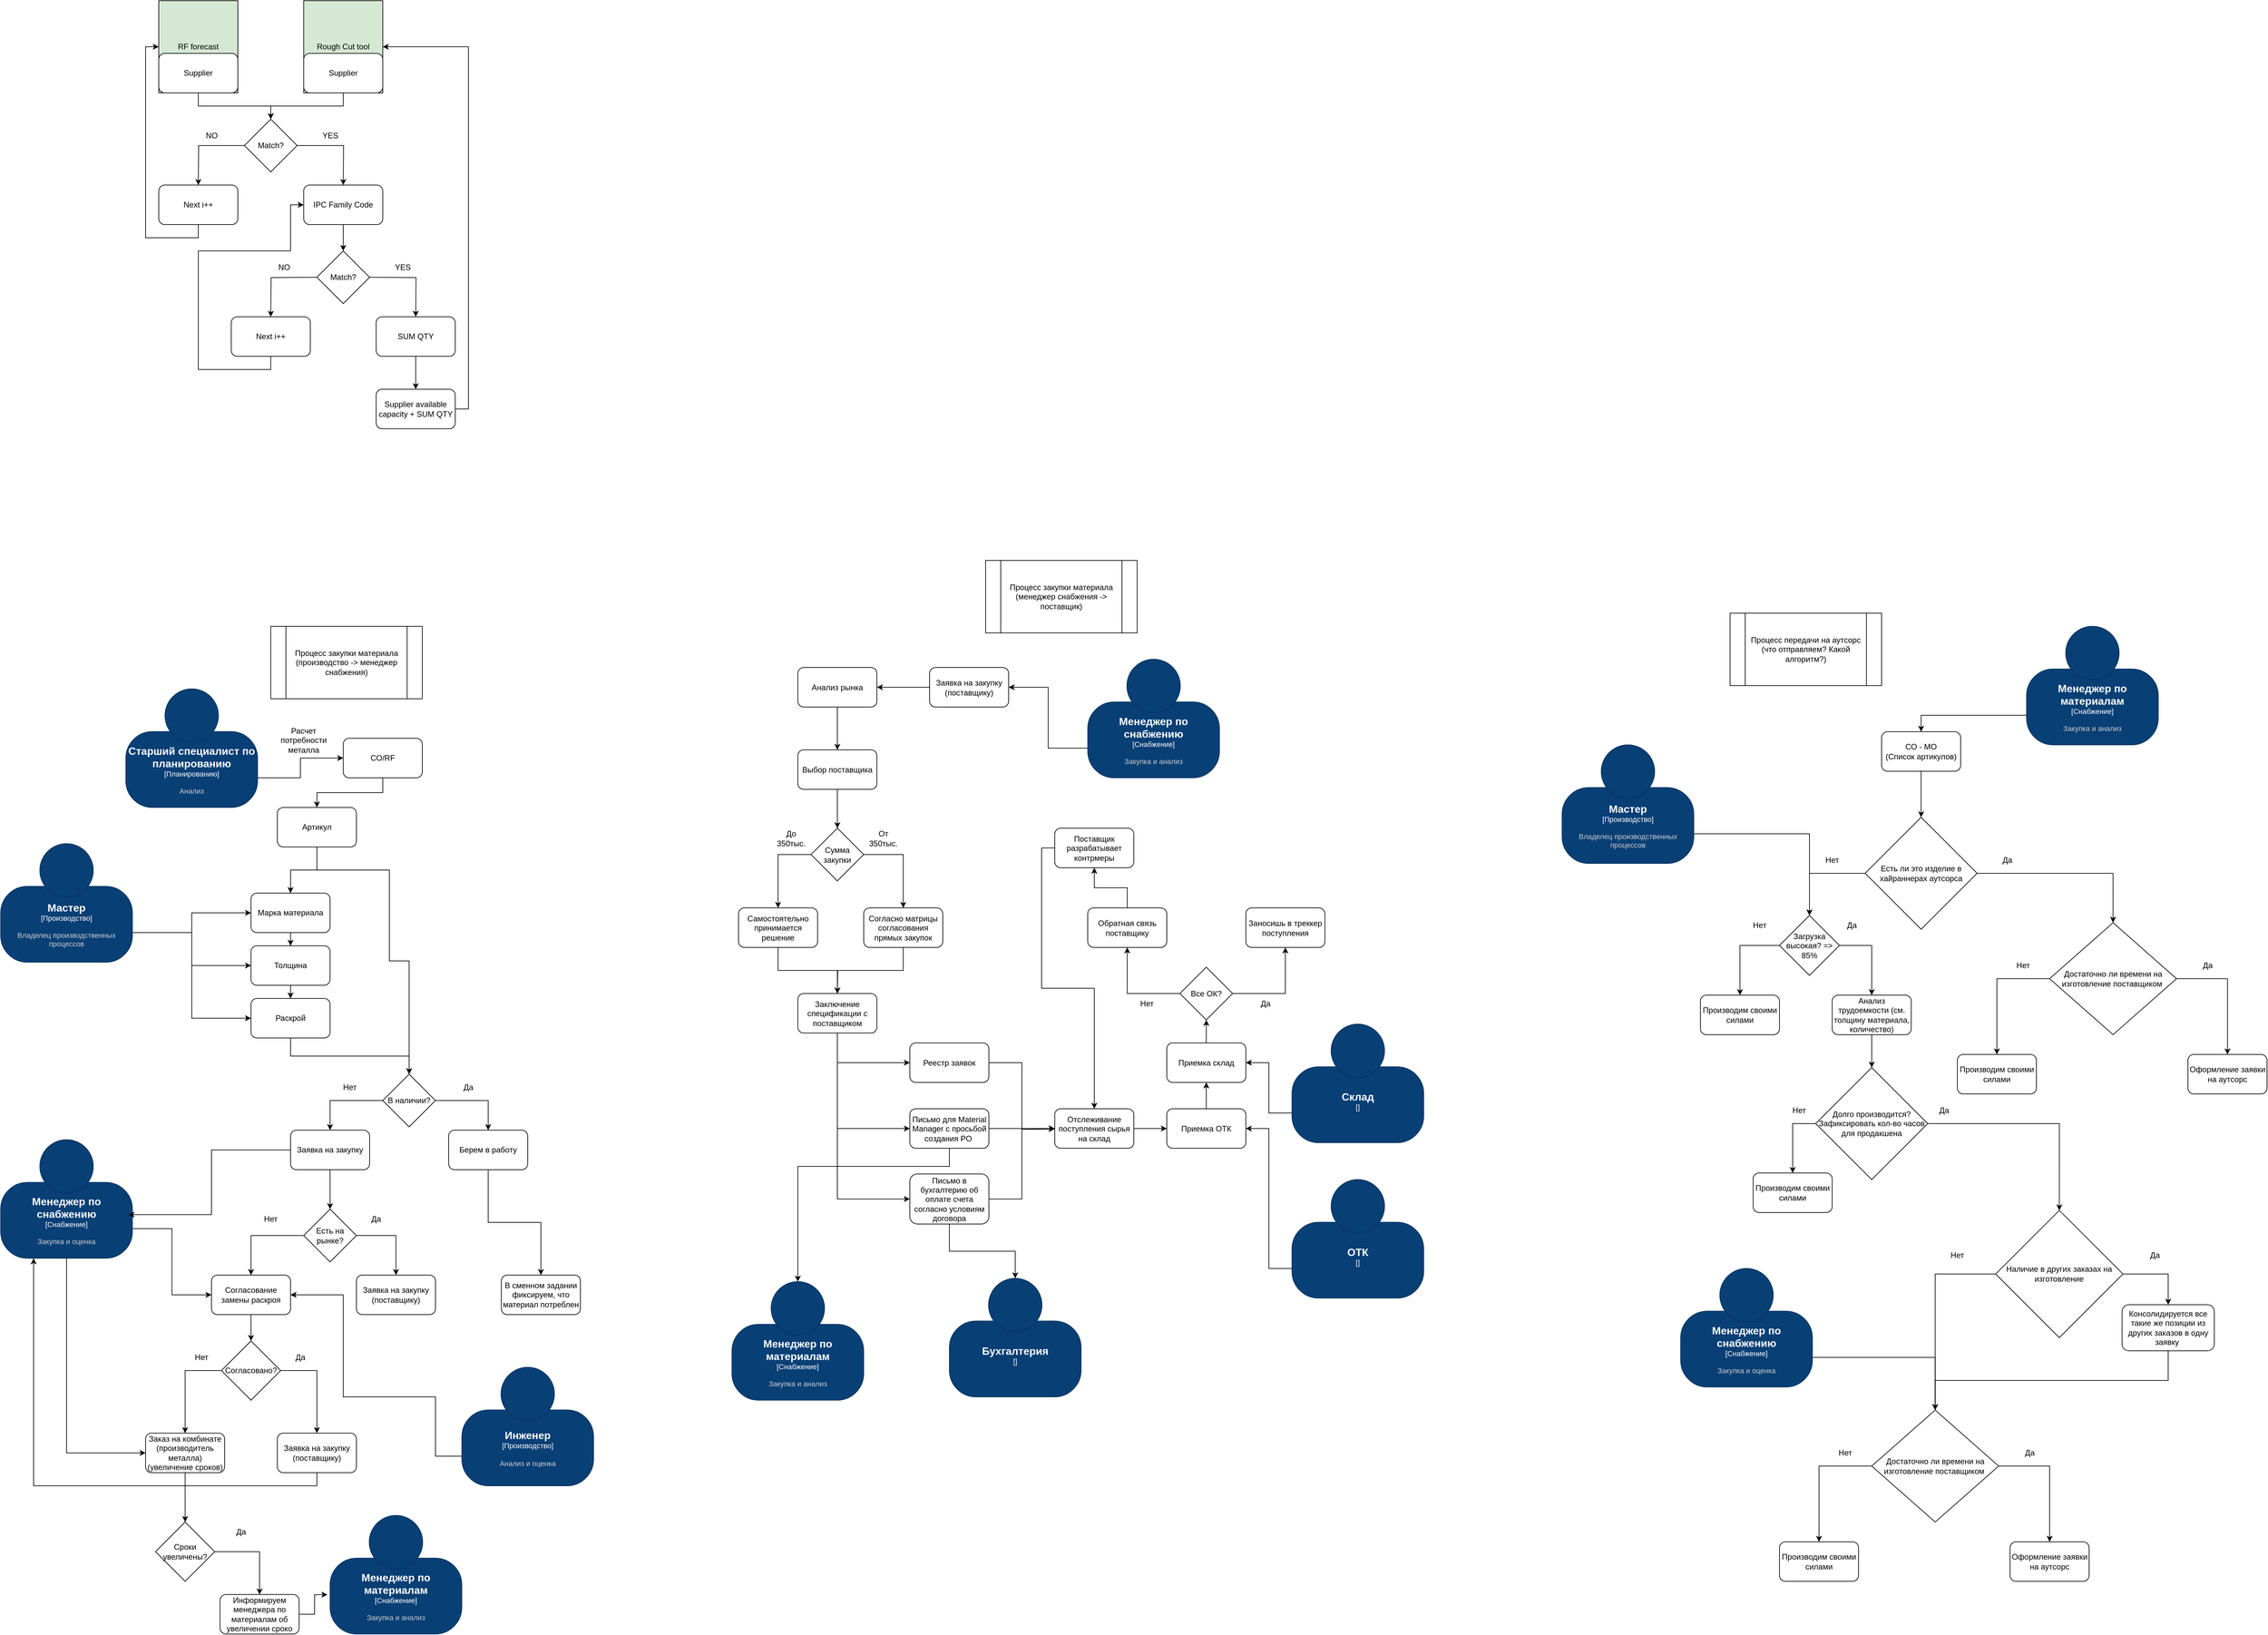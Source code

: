 <mxfile version="24.0.6" type="github">
  <diagram name="Страница — 1" id="SWFg4TI1ErmMo7tU4Nvd">
    <mxGraphModel dx="2335" dy="620" grid="1" gridSize="10" guides="1" tooltips="1" connect="1" arrows="1" fold="1" page="1" pageScale="1" pageWidth="827" pageHeight="1169" math="0" shadow="0">
      <root>
        <mxCell id="0" />
        <mxCell id="1" parent="0" />
        <mxCell id="1LgI4s4mX73llV7C_kUW-30" value="" style="group" parent="1" vertex="1" connectable="0">
          <mxGeometry x="200" y="40" width="450" height="650" as="geometry" />
        </mxCell>
        <mxCell id="1LgI4s4mX73llV7C_kUW-4" value="Rough Cut tool" style="rounded=0;whiteSpace=wrap;html=1;fillColor=#D5E8D4;" parent="1LgI4s4mX73llV7C_kUW-30" vertex="1">
          <mxGeometry x="220" width="120" height="140" as="geometry" />
        </mxCell>
        <mxCell id="1LgI4s4mX73llV7C_kUW-3" value="RF forecast" style="rounded=0;whiteSpace=wrap;html=1;fillColor=#D5E8D4;" parent="1LgI4s4mX73llV7C_kUW-30" vertex="1">
          <mxGeometry width="120" height="140" as="geometry" />
        </mxCell>
        <mxCell id="1LgI4s4mX73llV7C_kUW-1" value="Supplier" style="rounded=1;whiteSpace=wrap;html=1;" parent="1LgI4s4mX73llV7C_kUW-30" vertex="1">
          <mxGeometry y="80" width="120" height="60" as="geometry" />
        </mxCell>
        <mxCell id="1LgI4s4mX73llV7C_kUW-2" value="Supplier" style="rounded=1;whiteSpace=wrap;html=1;" parent="1LgI4s4mX73llV7C_kUW-30" vertex="1">
          <mxGeometry x="220" y="80" width="120" height="60" as="geometry" />
        </mxCell>
        <mxCell id="1LgI4s4mX73llV7C_kUW-8" style="edgeStyle=orthogonalEdgeStyle;rounded=0;orthogonalLoop=1;jettySize=auto;html=1;exitX=0;exitY=0.5;exitDx=0;exitDy=0;" parent="1LgI4s4mX73llV7C_kUW-30" source="1LgI4s4mX73llV7C_kUW-5" edge="1">
          <mxGeometry relative="1" as="geometry">
            <mxPoint x="60" y="280" as="targetPoint" />
          </mxGeometry>
        </mxCell>
        <mxCell id="1LgI4s4mX73llV7C_kUW-9" style="edgeStyle=orthogonalEdgeStyle;rounded=0;orthogonalLoop=1;jettySize=auto;html=1;exitX=1;exitY=0.5;exitDx=0;exitDy=0;" parent="1LgI4s4mX73llV7C_kUW-30" source="1LgI4s4mX73llV7C_kUW-5" edge="1">
          <mxGeometry relative="1" as="geometry">
            <mxPoint x="280" y="280" as="targetPoint" />
          </mxGeometry>
        </mxCell>
        <mxCell id="1LgI4s4mX73llV7C_kUW-5" value="Match?" style="rhombus;whiteSpace=wrap;html=1;" parent="1LgI4s4mX73llV7C_kUW-30" vertex="1">
          <mxGeometry x="130" y="180" width="80" height="80" as="geometry" />
        </mxCell>
        <mxCell id="1LgI4s4mX73llV7C_kUW-6" style="edgeStyle=orthogonalEdgeStyle;rounded=0;orthogonalLoop=1;jettySize=auto;html=1;exitX=0.5;exitY=1;exitDx=0;exitDy=0;entryX=0.5;entryY=0;entryDx=0;entryDy=0;" parent="1LgI4s4mX73llV7C_kUW-30" source="1LgI4s4mX73llV7C_kUW-1" target="1LgI4s4mX73llV7C_kUW-5" edge="1">
          <mxGeometry relative="1" as="geometry" />
        </mxCell>
        <mxCell id="1LgI4s4mX73llV7C_kUW-7" style="edgeStyle=orthogonalEdgeStyle;rounded=0;orthogonalLoop=1;jettySize=auto;html=1;exitX=0.5;exitY=1;exitDx=0;exitDy=0;entryX=0.5;entryY=0;entryDx=0;entryDy=0;" parent="1LgI4s4mX73llV7C_kUW-30" source="1LgI4s4mX73llV7C_kUW-2" target="1LgI4s4mX73llV7C_kUW-5" edge="1">
          <mxGeometry relative="1" as="geometry" />
        </mxCell>
        <mxCell id="1LgI4s4mX73llV7C_kUW-11" value="IPC Family Code" style="rounded=1;whiteSpace=wrap;html=1;" parent="1LgI4s4mX73llV7C_kUW-30" vertex="1">
          <mxGeometry x="220" y="280" width="120" height="60" as="geometry" />
        </mxCell>
        <mxCell id="1LgI4s4mX73llV7C_kUW-12" value="Match?" style="rhombus;whiteSpace=wrap;html=1;" parent="1LgI4s4mX73llV7C_kUW-30" vertex="1">
          <mxGeometry x="240" y="380" width="80" height="80" as="geometry" />
        </mxCell>
        <mxCell id="1LgI4s4mX73llV7C_kUW-17" style="edgeStyle=orthogonalEdgeStyle;rounded=0;orthogonalLoop=1;jettySize=auto;html=1;exitX=0.5;exitY=1;exitDx=0;exitDy=0;entryX=0.5;entryY=0;entryDx=0;entryDy=0;" parent="1LgI4s4mX73llV7C_kUW-30" source="1LgI4s4mX73llV7C_kUW-11" target="1LgI4s4mX73llV7C_kUW-12" edge="1">
          <mxGeometry relative="1" as="geometry" />
        </mxCell>
        <mxCell id="1LgI4s4mX73llV7C_kUW-27" style="edgeStyle=orthogonalEdgeStyle;rounded=0;orthogonalLoop=1;jettySize=auto;html=1;exitX=0.5;exitY=1;exitDx=0;exitDy=0;entryX=0;entryY=0.5;entryDx=0;entryDy=0;" parent="1LgI4s4mX73llV7C_kUW-30" source="1LgI4s4mX73llV7C_kUW-13" target="1LgI4s4mX73llV7C_kUW-3" edge="1">
          <mxGeometry relative="1" as="geometry" />
        </mxCell>
        <mxCell id="1LgI4s4mX73llV7C_kUW-13" value="Next i++" style="rounded=1;whiteSpace=wrap;html=1;" parent="1LgI4s4mX73llV7C_kUW-30" vertex="1">
          <mxGeometry y="280" width="120" height="60" as="geometry" />
        </mxCell>
        <mxCell id="1LgI4s4mX73llV7C_kUW-14" value="NO" style="text;html=1;align=center;verticalAlign=middle;resizable=0;points=[];autosize=1;strokeColor=none;fillColor=none;" parent="1LgI4s4mX73llV7C_kUW-30" vertex="1">
          <mxGeometry x="60" y="190" width="40" height="30" as="geometry" />
        </mxCell>
        <mxCell id="1LgI4s4mX73llV7C_kUW-16" value="YES" style="text;html=1;align=center;verticalAlign=middle;resizable=0;points=[];autosize=1;strokeColor=none;fillColor=none;" parent="1LgI4s4mX73llV7C_kUW-30" vertex="1">
          <mxGeometry x="235" y="190" width="50" height="30" as="geometry" />
        </mxCell>
        <mxCell id="1LgI4s4mX73llV7C_kUW-18" style="edgeStyle=orthogonalEdgeStyle;rounded=0;orthogonalLoop=1;jettySize=auto;html=1;exitX=0;exitY=0.5;exitDx=0;exitDy=0;" parent="1LgI4s4mX73llV7C_kUW-30" edge="1">
          <mxGeometry relative="1" as="geometry">
            <mxPoint x="170" y="480" as="targetPoint" />
            <mxPoint x="240" y="420" as="sourcePoint" />
          </mxGeometry>
        </mxCell>
        <mxCell id="1LgI4s4mX73llV7C_kUW-19" style="edgeStyle=orthogonalEdgeStyle;rounded=0;orthogonalLoop=1;jettySize=auto;html=1;exitX=1;exitY=0.5;exitDx=0;exitDy=0;" parent="1LgI4s4mX73llV7C_kUW-30" edge="1">
          <mxGeometry relative="1" as="geometry">
            <mxPoint x="390" y="480" as="targetPoint" />
            <mxPoint x="320" y="420" as="sourcePoint" />
          </mxGeometry>
        </mxCell>
        <mxCell id="1LgI4s4mX73llV7C_kUW-20" value="SUM QTY" style="rounded=1;whiteSpace=wrap;html=1;" parent="1LgI4s4mX73llV7C_kUW-30" vertex="1">
          <mxGeometry x="330" y="480" width="120" height="60" as="geometry" />
        </mxCell>
        <mxCell id="1LgI4s4mX73llV7C_kUW-28" style="edgeStyle=orthogonalEdgeStyle;rounded=0;orthogonalLoop=1;jettySize=auto;html=1;exitX=0.5;exitY=1;exitDx=0;exitDy=0;entryX=0;entryY=0.5;entryDx=0;entryDy=0;" parent="1LgI4s4mX73llV7C_kUW-30" source="1LgI4s4mX73llV7C_kUW-21" target="1LgI4s4mX73llV7C_kUW-11" edge="1">
          <mxGeometry relative="1" as="geometry">
            <Array as="points">
              <mxPoint x="170" y="560" />
              <mxPoint x="60" y="560" />
              <mxPoint x="60" y="380" />
              <mxPoint x="200" y="380" />
              <mxPoint x="200" y="310" />
            </Array>
          </mxGeometry>
        </mxCell>
        <mxCell id="1LgI4s4mX73llV7C_kUW-21" value="Next i++" style="rounded=1;whiteSpace=wrap;html=1;" parent="1LgI4s4mX73llV7C_kUW-30" vertex="1">
          <mxGeometry x="110" y="480" width="120" height="60" as="geometry" />
        </mxCell>
        <mxCell id="1LgI4s4mX73llV7C_kUW-22" value="NO" style="text;html=1;align=center;verticalAlign=middle;resizable=0;points=[];autosize=1;strokeColor=none;fillColor=none;" parent="1LgI4s4mX73llV7C_kUW-30" vertex="1">
          <mxGeometry x="170" y="390" width="40" height="30" as="geometry" />
        </mxCell>
        <mxCell id="1LgI4s4mX73llV7C_kUW-23" value="YES" style="text;html=1;align=center;verticalAlign=middle;resizable=0;points=[];autosize=1;strokeColor=none;fillColor=none;" parent="1LgI4s4mX73llV7C_kUW-30" vertex="1">
          <mxGeometry x="345" y="390" width="50" height="30" as="geometry" />
        </mxCell>
        <mxCell id="1LgI4s4mX73llV7C_kUW-26" style="edgeStyle=orthogonalEdgeStyle;rounded=0;orthogonalLoop=1;jettySize=auto;html=1;exitX=1;exitY=0.5;exitDx=0;exitDy=0;entryX=1;entryY=0.5;entryDx=0;entryDy=0;" parent="1LgI4s4mX73llV7C_kUW-30" source="1LgI4s4mX73llV7C_kUW-24" target="1LgI4s4mX73llV7C_kUW-4" edge="1">
          <mxGeometry relative="1" as="geometry" />
        </mxCell>
        <mxCell id="1LgI4s4mX73llV7C_kUW-24" value="Supplier available capacity + SUM QTY" style="rounded=1;whiteSpace=wrap;html=1;" parent="1LgI4s4mX73llV7C_kUW-30" vertex="1">
          <mxGeometry x="330" y="590" width="120" height="60" as="geometry" />
        </mxCell>
        <mxCell id="1LgI4s4mX73llV7C_kUW-25" style="edgeStyle=orthogonalEdgeStyle;rounded=0;orthogonalLoop=1;jettySize=auto;html=1;exitX=0.5;exitY=1;exitDx=0;exitDy=0;entryX=0.5;entryY=0;entryDx=0;entryDy=0;" parent="1LgI4s4mX73llV7C_kUW-30" source="1LgI4s4mX73llV7C_kUW-20" target="1LgI4s4mX73llV7C_kUW-24" edge="1">
          <mxGeometry relative="1" as="geometry" />
        </mxCell>
        <object placeholders="1" c4Name="Менеджер по материалам" c4Type="Снабжение" c4Description="Закупка и анализ" label="&lt;font style=&quot;font-size: 16px&quot;&gt;&lt;b&gt;%c4Name%&lt;/b&gt;&lt;/font&gt;&lt;div&gt;[%c4Type%]&lt;/div&gt;&lt;br&gt;&lt;div&gt;&lt;font style=&quot;font-size: 11px&quot;&gt;&lt;font color=&quot;#cccccc&quot;&gt;%c4Description%&lt;/font&gt;&lt;/div&gt;" id="eif6uVPx0Dn6sBuzWuYv-35">
          <mxCell style="html=1;fontSize=11;dashed=0;whiteSpace=wrap;fillColor=#083F75;strokeColor=#06315C;fontColor=#ffffff;shape=mxgraph.c4.person2;align=center;metaEdit=1;points=[[0.5,0,0],[1,0.5,0],[1,0.75,0],[0.75,1,0],[0.5,1,0],[0.25,1,0],[0,0.75,0],[0,0.5,0]];resizable=0;" parent="1" vertex="1">
            <mxGeometry x="1070" y="1985" width="200" height="180" as="geometry" />
          </mxCell>
        </object>
        <object placeholders="1" c4Name="Бухгалтерия" c4Type="" c4Description="" label="&lt;font style=&quot;font-size: 16px&quot;&gt;&lt;b&gt;%c4Name%&lt;/b&gt;&lt;/font&gt;&lt;div&gt;[%c4Type%]&lt;/div&gt;&lt;br&gt;&lt;div&gt;&lt;font style=&quot;font-size: 11px&quot;&gt;&lt;font color=&quot;#cccccc&quot;&gt;%c4Description%&lt;/font&gt;&lt;/div&gt;" id="eif6uVPx0Dn6sBuzWuYv-36">
          <mxCell style="html=1;fontSize=11;dashed=0;whiteSpace=wrap;fillColor=#083F75;strokeColor=#06315C;fontColor=#ffffff;shape=mxgraph.c4.person2;align=center;metaEdit=1;points=[[0.5,0,0],[1,0.5,0],[1,0.75,0],[0.75,1,0],[0.5,1,0],[0.25,1,0],[0,0.75,0],[0,0.5,0]];resizable=0;" parent="1" vertex="1">
            <mxGeometry x="1400" y="1980" width="200" height="180" as="geometry" />
          </mxCell>
        </object>
        <mxCell id="eif6uVPx0Dn6sBuzWuYv-42" style="edgeStyle=orthogonalEdgeStyle;rounded=0;orthogonalLoop=1;jettySize=auto;html=1;exitX=0;exitY=0.75;exitDx=0;exitDy=0;exitPerimeter=0;entryX=1;entryY=0.5;entryDx=0;entryDy=0;" parent="1" source="eif6uVPx0Dn6sBuzWuYv-37" target="yCm9mNSIXdYQm0_pTMOk-99" edge="1">
          <mxGeometry relative="1" as="geometry" />
        </mxCell>
        <object placeholders="1" c4Name="Склад" c4Type="" c4Description="" label="&lt;font style=&quot;font-size: 16px&quot;&gt;&lt;b&gt;%c4Name%&lt;/b&gt;&lt;/font&gt;&lt;div&gt;[%c4Type%]&lt;/div&gt;&lt;br&gt;&lt;div&gt;&lt;font style=&quot;font-size: 11px&quot;&gt;&lt;font color=&quot;#cccccc&quot;&gt;%c4Description%&lt;/font&gt;&lt;/div&gt;" id="eif6uVPx0Dn6sBuzWuYv-37">
          <mxCell style="html=1;fontSize=11;dashed=0;whiteSpace=wrap;fillColor=#083F75;strokeColor=#06315C;fontColor=#ffffff;shape=mxgraph.c4.person2;align=center;metaEdit=1;points=[[0.5,0,0],[1,0.5,0],[1,0.75,0],[0.75,1,0],[0.5,1,0],[0.25,1,0],[0,0.75,0],[0,0.5,0]];resizable=0;" parent="1" vertex="1">
            <mxGeometry x="1920" y="1594" width="200" height="180" as="geometry" />
          </mxCell>
        </object>
        <mxCell id="eif6uVPx0Dn6sBuzWuYv-43" style="edgeStyle=orthogonalEdgeStyle;rounded=0;orthogonalLoop=1;jettySize=auto;html=1;exitX=0;exitY=0.75;exitDx=0;exitDy=0;exitPerimeter=0;entryX=1;entryY=0.5;entryDx=0;entryDy=0;" parent="1" source="eif6uVPx0Dn6sBuzWuYv-38" target="yCm9mNSIXdYQm0_pTMOk-98" edge="1">
          <mxGeometry relative="1" as="geometry" />
        </mxCell>
        <object placeholders="1" c4Name="ОТК" c4Type="" c4Description="" label="&lt;font style=&quot;font-size: 16px&quot;&gt;&lt;b&gt;%c4Name%&lt;/b&gt;&lt;/font&gt;&lt;div&gt;[%c4Type%]&lt;/div&gt;&lt;br&gt;&lt;div&gt;&lt;font style=&quot;font-size: 11px&quot;&gt;&lt;font color=&quot;#cccccc&quot;&gt;%c4Description%&lt;/font&gt;&lt;/div&gt;" id="eif6uVPx0Dn6sBuzWuYv-38">
          <mxCell style="html=1;fontSize=11;dashed=0;whiteSpace=wrap;fillColor=#083F75;strokeColor=#06315C;fontColor=#ffffff;shape=mxgraph.c4.person2;align=center;metaEdit=1;points=[[0.5,0,0],[1,0.5,0],[1,0.75,0],[0.75,1,0],[0.5,1,0],[0.25,1,0],[0,0.75,0],[0,0.5,0]];resizable=0;" parent="1" vertex="1">
            <mxGeometry x="1920" y="1830" width="200" height="180" as="geometry" />
          </mxCell>
        </object>
        <mxCell id="eif6uVPx0Dn6sBuzWuYv-40" style="edgeStyle=orthogonalEdgeStyle;rounded=0;orthogonalLoop=1;jettySize=auto;html=1;exitX=0.5;exitY=1;exitDx=0;exitDy=0;entryX=0.5;entryY=0;entryDx=0;entryDy=0;entryPerimeter=0;" parent="1" source="yCm9mNSIXdYQm0_pTMOk-88" target="eif6uVPx0Dn6sBuzWuYv-35" edge="1">
          <mxGeometry relative="1" as="geometry">
            <Array as="points">
              <mxPoint x="1360" y="1810" />
              <mxPoint x="1240" y="1810" />
            </Array>
          </mxGeometry>
        </mxCell>
        <mxCell id="eif6uVPx0Dn6sBuzWuYv-41" style="edgeStyle=orthogonalEdgeStyle;rounded=0;orthogonalLoop=1;jettySize=auto;html=1;exitX=0.5;exitY=1;exitDx=0;exitDy=0;entryX=0.5;entryY=0;entryDx=0;entryDy=0;entryPerimeter=0;" parent="1" source="yCm9mNSIXdYQm0_pTMOk-90" target="eif6uVPx0Dn6sBuzWuYv-36" edge="1">
          <mxGeometry relative="1" as="geometry" />
        </mxCell>
        <mxCell id="RLu7HbSS72Z385UPUBBm-47" style="edgeStyle=orthogonalEdgeStyle;rounded=0;orthogonalLoop=1;jettySize=auto;html=1;exitX=0;exitY=0.5;exitDx=0;exitDy=0;" edge="1" parent="1" source="yCm9mNSIXdYQm0_pTMOk-57" target="yCm9mNSIXdYQm0_pTMOk-71">
          <mxGeometry relative="1" as="geometry" />
        </mxCell>
        <mxCell id="yCm9mNSIXdYQm0_pTMOk-57" value="Заявка на закупку (поставщику)" style="rounded=1;whiteSpace=wrap;html=1;" parent="1" vertex="1">
          <mxGeometry x="1370" y="1052.5" width="120" height="60" as="geometry" />
        </mxCell>
        <mxCell id="yCm9mNSIXdYQm0_pTMOk-80" style="edgeStyle=orthogonalEdgeStyle;rounded=0;orthogonalLoop=1;jettySize=auto;html=1;exitX=1;exitY=0.5;exitDx=0;exitDy=0;entryX=0.5;entryY=0;entryDx=0;entryDy=0;" parent="1" source="yCm9mNSIXdYQm0_pTMOk-69" target="yCm9mNSIXdYQm0_pTMOk-79" edge="1">
          <mxGeometry relative="1" as="geometry" />
        </mxCell>
        <mxCell id="yCm9mNSIXdYQm0_pTMOk-82" style="edgeStyle=orthogonalEdgeStyle;rounded=0;orthogonalLoop=1;jettySize=auto;html=1;exitX=0;exitY=0.5;exitDx=0;exitDy=0;" parent="1" source="yCm9mNSIXdYQm0_pTMOk-69" target="yCm9mNSIXdYQm0_pTMOk-81" edge="1">
          <mxGeometry relative="1" as="geometry" />
        </mxCell>
        <mxCell id="yCm9mNSIXdYQm0_pTMOk-69" value="Сумма закупки" style="rhombus;whiteSpace=wrap;html=1;" parent="1" vertex="1">
          <mxGeometry x="1190" y="1296.5" width="80" height="80" as="geometry" />
        </mxCell>
        <mxCell id="yCm9mNSIXdYQm0_pTMOk-74" style="edgeStyle=orthogonalEdgeStyle;rounded=0;orthogonalLoop=1;jettySize=auto;html=1;exitX=0.5;exitY=1;exitDx=0;exitDy=0;entryX=0.5;entryY=0;entryDx=0;entryDy=0;" parent="1" source="yCm9mNSIXdYQm0_pTMOk-71" target="yCm9mNSIXdYQm0_pTMOk-73" edge="1">
          <mxGeometry relative="1" as="geometry" />
        </mxCell>
        <mxCell id="yCm9mNSIXdYQm0_pTMOk-71" value="Анализ рынка" style="rounded=1;whiteSpace=wrap;html=1;" parent="1" vertex="1">
          <mxGeometry x="1170" y="1052.5" width="120" height="60" as="geometry" />
        </mxCell>
        <mxCell id="yCm9mNSIXdYQm0_pTMOk-75" style="edgeStyle=orthogonalEdgeStyle;rounded=0;orthogonalLoop=1;jettySize=auto;html=1;exitX=0.5;exitY=1;exitDx=0;exitDy=0;entryX=0.5;entryY=0;entryDx=0;entryDy=0;" parent="1" source="yCm9mNSIXdYQm0_pTMOk-73" target="yCm9mNSIXdYQm0_pTMOk-69" edge="1">
          <mxGeometry relative="1" as="geometry" />
        </mxCell>
        <mxCell id="yCm9mNSIXdYQm0_pTMOk-73" value="Выбор поставщика" style="rounded=1;whiteSpace=wrap;html=1;" parent="1" vertex="1">
          <mxGeometry x="1170" y="1177.5" width="120" height="60" as="geometry" />
        </mxCell>
        <mxCell id="yCm9mNSIXdYQm0_pTMOk-76" value="До 350тыс." style="text;html=1;align=center;verticalAlign=middle;whiteSpace=wrap;rounded=0;" parent="1" vertex="1">
          <mxGeometry x="1130" y="1296.5" width="60" height="30" as="geometry" />
        </mxCell>
        <mxCell id="yCm9mNSIXdYQm0_pTMOk-78" value="От 350тыс." style="text;html=1;align=center;verticalAlign=middle;whiteSpace=wrap;rounded=0;" parent="1" vertex="1">
          <mxGeometry x="1270" y="1296.5" width="60" height="30" as="geometry" />
        </mxCell>
        <mxCell id="yCm9mNSIXdYQm0_pTMOk-85" style="edgeStyle=orthogonalEdgeStyle;rounded=0;orthogonalLoop=1;jettySize=auto;html=1;exitX=0.5;exitY=1;exitDx=0;exitDy=0;" parent="1" source="yCm9mNSIXdYQm0_pTMOk-79" edge="1">
          <mxGeometry relative="1" as="geometry">
            <mxPoint x="1230.0" y="1547.5" as="targetPoint" />
          </mxGeometry>
        </mxCell>
        <mxCell id="yCm9mNSIXdYQm0_pTMOk-79" value="Согласно матрицы согласования прямых закупок" style="rounded=1;whiteSpace=wrap;html=1;" parent="1" vertex="1">
          <mxGeometry x="1270" y="1417.5" width="120" height="60" as="geometry" />
        </mxCell>
        <mxCell id="yCm9mNSIXdYQm0_pTMOk-84" style="edgeStyle=orthogonalEdgeStyle;rounded=0;orthogonalLoop=1;jettySize=auto;html=1;exitX=0.5;exitY=1;exitDx=0;exitDy=0;" parent="1" source="yCm9mNSIXdYQm0_pTMOk-81" target="yCm9mNSIXdYQm0_pTMOk-83" edge="1">
          <mxGeometry relative="1" as="geometry" />
        </mxCell>
        <mxCell id="yCm9mNSIXdYQm0_pTMOk-81" value="Самостоятельно принимается решение" style="rounded=1;whiteSpace=wrap;html=1;" parent="1" vertex="1">
          <mxGeometry x="1080" y="1417.5" width="120" height="60" as="geometry" />
        </mxCell>
        <mxCell id="yCm9mNSIXdYQm0_pTMOk-87" style="edgeStyle=orthogonalEdgeStyle;rounded=0;orthogonalLoop=1;jettySize=auto;html=1;exitX=0.5;exitY=1;exitDx=0;exitDy=0;entryX=0;entryY=0.5;entryDx=0;entryDy=0;" parent="1" source="yCm9mNSIXdYQm0_pTMOk-83" target="yCm9mNSIXdYQm0_pTMOk-86" edge="1">
          <mxGeometry relative="1" as="geometry" />
        </mxCell>
        <mxCell id="yCm9mNSIXdYQm0_pTMOk-89" style="edgeStyle=orthogonalEdgeStyle;rounded=0;orthogonalLoop=1;jettySize=auto;html=1;exitX=0.5;exitY=1;exitDx=0;exitDy=0;entryX=0;entryY=0.5;entryDx=0;entryDy=0;" parent="1" source="yCm9mNSIXdYQm0_pTMOk-83" target="yCm9mNSIXdYQm0_pTMOk-88" edge="1">
          <mxGeometry relative="1" as="geometry" />
        </mxCell>
        <mxCell id="yCm9mNSIXdYQm0_pTMOk-92" style="edgeStyle=orthogonalEdgeStyle;rounded=0;orthogonalLoop=1;jettySize=auto;html=1;exitX=0.5;exitY=1;exitDx=0;exitDy=0;entryX=0;entryY=0.5;entryDx=0;entryDy=0;" parent="1" source="yCm9mNSIXdYQm0_pTMOk-83" target="yCm9mNSIXdYQm0_pTMOk-90" edge="1">
          <mxGeometry relative="1" as="geometry" />
        </mxCell>
        <mxCell id="yCm9mNSIXdYQm0_pTMOk-83" value="Заключение спецификации с поставщиком" style="rounded=1;whiteSpace=wrap;html=1;" parent="1" vertex="1">
          <mxGeometry x="1170" y="1547.5" width="120" height="60" as="geometry" />
        </mxCell>
        <mxCell id="yCm9mNSIXdYQm0_pTMOk-94" style="edgeStyle=orthogonalEdgeStyle;rounded=0;orthogonalLoop=1;jettySize=auto;html=1;exitX=1;exitY=0.5;exitDx=0;exitDy=0;entryX=0;entryY=0.5;entryDx=0;entryDy=0;" parent="1" source="yCm9mNSIXdYQm0_pTMOk-86" target="yCm9mNSIXdYQm0_pTMOk-93" edge="1">
          <mxGeometry relative="1" as="geometry" />
        </mxCell>
        <mxCell id="yCm9mNSIXdYQm0_pTMOk-86" value="Реестр заявок" style="rounded=1;whiteSpace=wrap;html=1;" parent="1" vertex="1">
          <mxGeometry x="1340" y="1622.5" width="120" height="60" as="geometry" />
        </mxCell>
        <mxCell id="yCm9mNSIXdYQm0_pTMOk-95" style="edgeStyle=orthogonalEdgeStyle;rounded=0;orthogonalLoop=1;jettySize=auto;html=1;exitX=1;exitY=0.5;exitDx=0;exitDy=0;" parent="1" source="yCm9mNSIXdYQm0_pTMOk-88" edge="1">
          <mxGeometry relative="1" as="geometry">
            <mxPoint x="1560" y="1753.167" as="targetPoint" />
          </mxGeometry>
        </mxCell>
        <mxCell id="yCm9mNSIXdYQm0_pTMOk-88" value="Письмо для Material Manager с просьбой создания PO&amp;nbsp;" style="rounded=1;whiteSpace=wrap;html=1;" parent="1" vertex="1">
          <mxGeometry x="1340" y="1722.5" width="120" height="60" as="geometry" />
        </mxCell>
        <mxCell id="yCm9mNSIXdYQm0_pTMOk-97" style="edgeStyle=orthogonalEdgeStyle;rounded=0;orthogonalLoop=1;jettySize=auto;html=1;exitX=1;exitY=0.5;exitDx=0;exitDy=0;entryX=0;entryY=0.5;entryDx=0;entryDy=0;" parent="1" source="yCm9mNSIXdYQm0_pTMOk-90" target="yCm9mNSIXdYQm0_pTMOk-93" edge="1">
          <mxGeometry relative="1" as="geometry" />
        </mxCell>
        <mxCell id="yCm9mNSIXdYQm0_pTMOk-90" value="Письмо в бухгалтерию об оплате счета согласно условиям договора" style="rounded=1;whiteSpace=wrap;html=1;" parent="1" vertex="1">
          <mxGeometry x="1340" y="1821.5" width="120" height="76" as="geometry" />
        </mxCell>
        <mxCell id="yCm9mNSIXdYQm0_pTMOk-101" style="edgeStyle=orthogonalEdgeStyle;rounded=0;orthogonalLoop=1;jettySize=auto;html=1;exitX=1;exitY=0.5;exitDx=0;exitDy=0;entryX=0;entryY=0.5;entryDx=0;entryDy=0;" parent="1" source="yCm9mNSIXdYQm0_pTMOk-93" target="yCm9mNSIXdYQm0_pTMOk-98" edge="1">
          <mxGeometry relative="1" as="geometry" />
        </mxCell>
        <mxCell id="yCm9mNSIXdYQm0_pTMOk-93" value="Отслеживание поступления сырья на склад" style="rounded=1;whiteSpace=wrap;html=1;" parent="1" vertex="1">
          <mxGeometry x="1560" y="1722.5" width="120" height="60" as="geometry" />
        </mxCell>
        <mxCell id="yCm9mNSIXdYQm0_pTMOk-102" style="edgeStyle=orthogonalEdgeStyle;rounded=0;orthogonalLoop=1;jettySize=auto;html=1;exitX=0.5;exitY=0;exitDx=0;exitDy=0;entryX=0.5;entryY=1;entryDx=0;entryDy=0;" parent="1" source="yCm9mNSIXdYQm0_pTMOk-98" target="yCm9mNSIXdYQm0_pTMOk-99" edge="1">
          <mxGeometry relative="1" as="geometry" />
        </mxCell>
        <mxCell id="yCm9mNSIXdYQm0_pTMOk-98" value="Приемка ОТК" style="rounded=1;whiteSpace=wrap;html=1;" parent="1" vertex="1">
          <mxGeometry x="1730" y="1722.5" width="120" height="60" as="geometry" />
        </mxCell>
        <mxCell id="yCm9mNSIXdYQm0_pTMOk-108" style="edgeStyle=orthogonalEdgeStyle;rounded=0;orthogonalLoop=1;jettySize=auto;html=1;exitX=0.5;exitY=0;exitDx=0;exitDy=0;" parent="1" source="yCm9mNSIXdYQm0_pTMOk-99" target="yCm9mNSIXdYQm0_pTMOk-104" edge="1">
          <mxGeometry relative="1" as="geometry" />
        </mxCell>
        <mxCell id="yCm9mNSIXdYQm0_pTMOk-99" value="Приемка склад" style="rounded=1;whiteSpace=wrap;html=1;" parent="1" vertex="1">
          <mxGeometry x="1730" y="1622.5" width="120" height="60" as="geometry" />
        </mxCell>
        <mxCell id="yCm9mNSIXdYQm0_pTMOk-100" value="Заносишь в треккер поступления" style="rounded=1;whiteSpace=wrap;html=1;" parent="1" vertex="1">
          <mxGeometry x="1850" y="1417.5" width="120" height="60" as="geometry" />
        </mxCell>
        <mxCell id="yCm9mNSIXdYQm0_pTMOk-106" style="edgeStyle=orthogonalEdgeStyle;rounded=0;orthogonalLoop=1;jettySize=auto;html=1;exitX=0;exitY=0.5;exitDx=0;exitDy=0;entryX=0.5;entryY=1;entryDx=0;entryDy=0;" parent="1" source="yCm9mNSIXdYQm0_pTMOk-104" target="yCm9mNSIXdYQm0_pTMOk-105" edge="1">
          <mxGeometry relative="1" as="geometry" />
        </mxCell>
        <mxCell id="yCm9mNSIXdYQm0_pTMOk-107" style="edgeStyle=orthogonalEdgeStyle;rounded=0;orthogonalLoop=1;jettySize=auto;html=1;exitX=1;exitY=0.5;exitDx=0;exitDy=0;entryX=0.5;entryY=1;entryDx=0;entryDy=0;" parent="1" source="yCm9mNSIXdYQm0_pTMOk-104" target="yCm9mNSIXdYQm0_pTMOk-100" edge="1">
          <mxGeometry relative="1" as="geometry" />
        </mxCell>
        <mxCell id="yCm9mNSIXdYQm0_pTMOk-104" value="Все ОК?" style="rhombus;whiteSpace=wrap;html=1;" parent="1" vertex="1">
          <mxGeometry x="1750" y="1507.5" width="80" height="80" as="geometry" />
        </mxCell>
        <mxCell id="yCm9mNSIXdYQm0_pTMOk-110" style="edgeStyle=orthogonalEdgeStyle;rounded=0;orthogonalLoop=1;jettySize=auto;html=1;exitX=0.5;exitY=0;exitDx=0;exitDy=0;entryX=0.5;entryY=1;entryDx=0;entryDy=0;" parent="1" source="yCm9mNSIXdYQm0_pTMOk-105" target="yCm9mNSIXdYQm0_pTMOk-109" edge="1">
          <mxGeometry relative="1" as="geometry" />
        </mxCell>
        <mxCell id="yCm9mNSIXdYQm0_pTMOk-105" value="Обратная связь поставщику" style="rounded=1;whiteSpace=wrap;html=1;" parent="1" vertex="1">
          <mxGeometry x="1610" y="1417.5" width="120" height="60" as="geometry" />
        </mxCell>
        <mxCell id="yCm9mNSIXdYQm0_pTMOk-111" style="edgeStyle=orthogonalEdgeStyle;rounded=0;orthogonalLoop=1;jettySize=auto;html=1;exitX=0;exitY=0.5;exitDx=0;exitDy=0;entryX=0.5;entryY=0;entryDx=0;entryDy=0;" parent="1" source="yCm9mNSIXdYQm0_pTMOk-109" target="yCm9mNSIXdYQm0_pTMOk-93" edge="1">
          <mxGeometry relative="1" as="geometry" />
        </mxCell>
        <mxCell id="yCm9mNSIXdYQm0_pTMOk-109" value="Поставщик разрабатывает контрмеры" style="rounded=1;whiteSpace=wrap;html=1;" parent="1" vertex="1">
          <mxGeometry x="1560" y="1296.5" width="120" height="60" as="geometry" />
        </mxCell>
        <mxCell id="yCm9mNSIXdYQm0_pTMOk-112" value="Да" style="text;html=1;align=center;verticalAlign=middle;whiteSpace=wrap;rounded=0;" parent="1" vertex="1">
          <mxGeometry x="1850" y="1547.5" width="60" height="30" as="geometry" />
        </mxCell>
        <mxCell id="yCm9mNSIXdYQm0_pTMOk-115" value="Нет" style="text;html=1;align=center;verticalAlign=middle;whiteSpace=wrap;rounded=0;" parent="1" vertex="1">
          <mxGeometry x="1670" y="1547.5" width="60" height="30" as="geometry" />
        </mxCell>
        <mxCell id="eif6uVPx0Dn6sBuzWuYv-22" value="Процесс закупки материала (менеджер снабжения -&amp;gt; поставщик)" style="shape=process;whiteSpace=wrap;html=1;backgroundOutline=1;" parent="1" vertex="1">
          <mxGeometry x="1455" y="890" width="230" height="110" as="geometry" />
        </mxCell>
        <mxCell id="za-Fld4gGrE_j5AIss5r-22" style="edgeStyle=orthogonalEdgeStyle;rounded=0;orthogonalLoop=1;jettySize=auto;html=1;exitX=0;exitY=0.75;exitDx=0;exitDy=0;exitPerimeter=0;" parent="1" source="eif6uVPx0Dn6sBuzWuYv-29" target="yCm9mNSIXdYQm0_pTMOk-57" edge="1">
          <mxGeometry relative="1" as="geometry" />
        </mxCell>
        <object placeholders="1" c4Name="Менеджер по снабжению" c4Type="Снабжение" c4Description="Закупка и анализ" label="&lt;font style=&quot;font-size: 16px&quot;&gt;&lt;b&gt;%c4Name%&lt;/b&gt;&lt;/font&gt;&lt;div&gt;[%c4Type%]&lt;/div&gt;&lt;br&gt;&lt;div&gt;&lt;font style=&quot;font-size: 11px&quot;&gt;&lt;font color=&quot;#cccccc&quot;&gt;%c4Description%&lt;/font&gt;&lt;/div&gt;" id="eif6uVPx0Dn6sBuzWuYv-29">
          <mxCell style="html=1;fontSize=11;dashed=0;whiteSpace=wrap;fillColor=#083F75;strokeColor=#06315C;fontColor=#ffffff;shape=mxgraph.c4.person2;align=center;metaEdit=1;points=[[0.5,0,0],[1,0.5,0],[1,0.75,0],[0.75,1,0],[0.5,1,0],[0.25,1,0],[0,0.75,0],[0,0.5,0]];resizable=0;" parent="1" vertex="1">
            <mxGeometry x="1610" y="1040" width="200" height="180" as="geometry" />
          </mxCell>
        </object>
        <mxCell id="yCm9mNSIXdYQm0_pTMOk-8" value="&lt;div&gt;&lt;br&gt;&lt;/div&gt;&lt;div&gt;&lt;br&gt;&lt;/div&gt;&lt;div&gt;&lt;br&gt;&lt;/div&gt;" style="text;html=1;align=center;verticalAlign=middle;whiteSpace=wrap;rounded=0;" parent="1" vertex="1">
          <mxGeometry x="245" y="1387.5" width="60" height="30" as="geometry" />
        </mxCell>
        <mxCell id="yCm9mNSIXdYQm0_pTMOk-19" style="edgeStyle=orthogonalEdgeStyle;rounded=0;orthogonalLoop=1;jettySize=auto;html=1;exitX=0.5;exitY=1;exitDx=0;exitDy=0;entryX=0.5;entryY=0;entryDx=0;entryDy=0;" parent="1" source="yCm9mNSIXdYQm0_pTMOk-9" target="yCm9mNSIXdYQm0_pTMOk-12" edge="1">
          <mxGeometry relative="1" as="geometry" />
        </mxCell>
        <mxCell id="yCm9mNSIXdYQm0_pTMOk-9" value="Толщина" style="rounded=1;whiteSpace=wrap;html=1;" parent="1" vertex="1">
          <mxGeometry x="340" y="1475" width="120" height="60" as="geometry" />
        </mxCell>
        <mxCell id="RLu7HbSS72Z385UPUBBm-30" style="edgeStyle=orthogonalEdgeStyle;rounded=0;orthogonalLoop=1;jettySize=auto;html=1;exitX=0.5;exitY=1;exitDx=0;exitDy=0;" edge="1" parent="1" source="yCm9mNSIXdYQm0_pTMOk-10" target="yCm9mNSIXdYQm0_pTMOk-16">
          <mxGeometry relative="1" as="geometry" />
        </mxCell>
        <mxCell id="RLu7HbSS72Z385UPUBBm-32" style="edgeStyle=orthogonalEdgeStyle;rounded=0;orthogonalLoop=1;jettySize=auto;html=1;exitX=0.5;exitY=1;exitDx=0;exitDy=0;entryX=0.5;entryY=0;entryDx=0;entryDy=0;" edge="1" parent="1" source="yCm9mNSIXdYQm0_pTMOk-10" target="yCm9mNSIXdYQm0_pTMOk-22">
          <mxGeometry relative="1" as="geometry">
            <Array as="points">
              <mxPoint x="440" y="1360" />
              <mxPoint x="550" y="1360" />
              <mxPoint x="550" y="1498" />
              <mxPoint x="580" y="1498" />
            </Array>
          </mxGeometry>
        </mxCell>
        <mxCell id="yCm9mNSIXdYQm0_pTMOk-10" value="Артикул" style="rounded=1;whiteSpace=wrap;html=1;" parent="1" vertex="1">
          <mxGeometry x="380" y="1265" width="120" height="60" as="geometry" />
        </mxCell>
        <mxCell id="yCm9mNSIXdYQm0_pTMOk-11" style="edgeStyle=orthogonalEdgeStyle;rounded=0;orthogonalLoop=1;jettySize=auto;html=1;exitX=0.5;exitY=1;exitDx=0;exitDy=0;" parent="1" source="yCm9mNSIXdYQm0_pTMOk-8" target="yCm9mNSIXdYQm0_pTMOk-8" edge="1">
          <mxGeometry relative="1" as="geometry" />
        </mxCell>
        <mxCell id="yCm9mNSIXdYQm0_pTMOk-30" style="edgeStyle=orthogonalEdgeStyle;rounded=0;orthogonalLoop=1;jettySize=auto;html=1;exitX=0.5;exitY=1;exitDx=0;exitDy=0;entryX=0.5;entryY=0;entryDx=0;entryDy=0;" parent="1" source="yCm9mNSIXdYQm0_pTMOk-12" target="yCm9mNSIXdYQm0_pTMOk-22" edge="1">
          <mxGeometry relative="1" as="geometry" />
        </mxCell>
        <mxCell id="yCm9mNSIXdYQm0_pTMOk-12" value="Раскрой" style="rounded=1;whiteSpace=wrap;html=1;" parent="1" vertex="1">
          <mxGeometry x="340" y="1555" width="120" height="60" as="geometry" />
        </mxCell>
        <mxCell id="yCm9mNSIXdYQm0_pTMOk-18" style="edgeStyle=orthogonalEdgeStyle;rounded=0;orthogonalLoop=1;jettySize=auto;html=1;exitX=0.5;exitY=1;exitDx=0;exitDy=0;" parent="1" source="yCm9mNSIXdYQm0_pTMOk-16" target="yCm9mNSIXdYQm0_pTMOk-9" edge="1">
          <mxGeometry relative="1" as="geometry" />
        </mxCell>
        <mxCell id="yCm9mNSIXdYQm0_pTMOk-16" value="Марка материала" style="rounded=1;whiteSpace=wrap;html=1;" parent="1" vertex="1">
          <mxGeometry x="340" y="1395" width="120" height="60" as="geometry" />
        </mxCell>
        <mxCell id="yCm9mNSIXdYQm0_pTMOk-25" style="edgeStyle=orthogonalEdgeStyle;rounded=0;orthogonalLoop=1;jettySize=auto;html=1;exitX=1;exitY=0.5;exitDx=0;exitDy=0;entryX=0.5;entryY=0;entryDx=0;entryDy=0;" parent="1" source="yCm9mNSIXdYQm0_pTMOk-22" target="yCm9mNSIXdYQm0_pTMOk-23" edge="1">
          <mxGeometry relative="1" as="geometry" />
        </mxCell>
        <mxCell id="yCm9mNSIXdYQm0_pTMOk-26" style="edgeStyle=orthogonalEdgeStyle;rounded=0;orthogonalLoop=1;jettySize=auto;html=1;exitX=0;exitY=0.5;exitDx=0;exitDy=0;entryX=0.5;entryY=0;entryDx=0;entryDy=0;" parent="1" source="yCm9mNSIXdYQm0_pTMOk-22" target="yCm9mNSIXdYQm0_pTMOk-24" edge="1">
          <mxGeometry relative="1" as="geometry" />
        </mxCell>
        <mxCell id="yCm9mNSIXdYQm0_pTMOk-22" value="В наличии?" style="rhombus;whiteSpace=wrap;html=1;" parent="1" vertex="1">
          <mxGeometry x="540" y="1670" width="80" height="80" as="geometry" />
        </mxCell>
        <mxCell id="yCm9mNSIXdYQm0_pTMOk-29" style="edgeStyle=orthogonalEdgeStyle;rounded=0;orthogonalLoop=1;jettySize=auto;html=1;exitX=0.5;exitY=1;exitDx=0;exitDy=0;" parent="1" source="yCm9mNSIXdYQm0_pTMOk-23" target="yCm9mNSIXdYQm0_pTMOk-27" edge="1">
          <mxGeometry relative="1" as="geometry" />
        </mxCell>
        <mxCell id="yCm9mNSIXdYQm0_pTMOk-23" value="Берем в работу" style="rounded=1;whiteSpace=wrap;html=1;" parent="1" vertex="1">
          <mxGeometry x="640" y="1755" width="120" height="60" as="geometry" />
        </mxCell>
        <mxCell id="yCm9mNSIXdYQm0_pTMOk-35" style="edgeStyle=orthogonalEdgeStyle;rounded=0;orthogonalLoop=1;jettySize=auto;html=1;exitX=0.5;exitY=1;exitDx=0;exitDy=0;entryX=0.5;entryY=0;entryDx=0;entryDy=0;" parent="1" source="yCm9mNSIXdYQm0_pTMOk-24" target="yCm9mNSIXdYQm0_pTMOk-34" edge="1">
          <mxGeometry relative="1" as="geometry" />
        </mxCell>
        <mxCell id="yCm9mNSIXdYQm0_pTMOk-24" value="Заявка на закупку" style="rounded=1;whiteSpace=wrap;html=1;" parent="1" vertex="1">
          <mxGeometry x="400" y="1755" width="120" height="60" as="geometry" />
        </mxCell>
        <mxCell id="yCm9mNSIXdYQm0_pTMOk-27" value="В сменном задании фиксируем, что материал потреблен" style="rounded=1;whiteSpace=wrap;html=1;" parent="1" vertex="1">
          <mxGeometry x="720" y="1975" width="120" height="60" as="geometry" />
        </mxCell>
        <mxCell id="yCm9mNSIXdYQm0_pTMOk-39" style="edgeStyle=orthogonalEdgeStyle;rounded=0;orthogonalLoop=1;jettySize=auto;html=1;exitX=0;exitY=0.5;exitDx=0;exitDy=0;entryX=0.5;entryY=0;entryDx=0;entryDy=0;" parent="1" source="yCm9mNSIXdYQm0_pTMOk-34" target="yCm9mNSIXdYQm0_pTMOk-38" edge="1">
          <mxGeometry relative="1" as="geometry" />
        </mxCell>
        <mxCell id="yCm9mNSIXdYQm0_pTMOk-51" style="edgeStyle=orthogonalEdgeStyle;rounded=0;orthogonalLoop=1;jettySize=auto;html=1;exitX=1;exitY=0.5;exitDx=0;exitDy=0;" parent="1" source="yCm9mNSIXdYQm0_pTMOk-34" target="yCm9mNSIXdYQm0_pTMOk-50" edge="1">
          <mxGeometry relative="1" as="geometry" />
        </mxCell>
        <mxCell id="yCm9mNSIXdYQm0_pTMOk-34" value="Есть на рынке?" style="rhombus;whiteSpace=wrap;html=1;" parent="1" vertex="1">
          <mxGeometry x="420" y="1875" width="80" height="80" as="geometry" />
        </mxCell>
        <mxCell id="yCm9mNSIXdYQm0_pTMOk-36" value="Да" style="text;html=1;align=center;verticalAlign=middle;whiteSpace=wrap;rounded=0;" parent="1" vertex="1">
          <mxGeometry x="640" y="1675" width="60" height="30" as="geometry" />
        </mxCell>
        <mxCell id="yCm9mNSIXdYQm0_pTMOk-45" style="edgeStyle=orthogonalEdgeStyle;rounded=0;orthogonalLoop=1;jettySize=auto;html=1;exitX=0.5;exitY=1;exitDx=0;exitDy=0;" parent="1" source="yCm9mNSIXdYQm0_pTMOk-38" target="yCm9mNSIXdYQm0_pTMOk-44" edge="1">
          <mxGeometry relative="1" as="geometry" />
        </mxCell>
        <mxCell id="yCm9mNSIXdYQm0_pTMOk-38" value="Согласование замены раскроя" style="rounded=1;whiteSpace=wrap;html=1;" parent="1" vertex="1">
          <mxGeometry x="280" y="1975" width="120" height="60" as="geometry" />
        </mxCell>
        <mxCell id="yCm9mNSIXdYQm0_pTMOk-40" value="Нет" style="text;html=1;align=center;verticalAlign=middle;whiteSpace=wrap;rounded=0;" parent="1" vertex="1">
          <mxGeometry x="340" y="1875" width="60" height="30" as="geometry" />
        </mxCell>
        <mxCell id="yCm9mNSIXdYQm0_pTMOk-47" style="edgeStyle=orthogonalEdgeStyle;rounded=0;orthogonalLoop=1;jettySize=auto;html=1;exitX=0;exitY=0.5;exitDx=0;exitDy=0;entryX=0.5;entryY=0;entryDx=0;entryDy=0;" parent="1" source="yCm9mNSIXdYQm0_pTMOk-44" target="yCm9mNSIXdYQm0_pTMOk-46" edge="1">
          <mxGeometry relative="1" as="geometry" />
        </mxCell>
        <mxCell id="yCm9mNSIXdYQm0_pTMOk-52" style="edgeStyle=orthogonalEdgeStyle;rounded=0;orthogonalLoop=1;jettySize=auto;html=1;exitX=1;exitY=0.5;exitDx=0;exitDy=0;" parent="1" source="yCm9mNSIXdYQm0_pTMOk-44" target="yCm9mNSIXdYQm0_pTMOk-49" edge="1">
          <mxGeometry relative="1" as="geometry" />
        </mxCell>
        <mxCell id="yCm9mNSIXdYQm0_pTMOk-44" value="Согласовано?" style="rhombus;whiteSpace=wrap;html=1;" parent="1" vertex="1">
          <mxGeometry x="295" y="2075" width="90" height="90" as="geometry" />
        </mxCell>
        <mxCell id="RLu7HbSS72Z385UPUBBm-2" style="edgeStyle=orthogonalEdgeStyle;rounded=0;orthogonalLoop=1;jettySize=auto;html=1;exitX=0.5;exitY=1;exitDx=0;exitDy=0;entryX=0.5;entryY=0;entryDx=0;entryDy=0;" edge="1" parent="1" source="yCm9mNSIXdYQm0_pTMOk-46" target="RLu7HbSS72Z385UPUBBm-1">
          <mxGeometry relative="1" as="geometry" />
        </mxCell>
        <mxCell id="yCm9mNSIXdYQm0_pTMOk-46" value="Заказ на комбинате (производитель металла) (увеличение сроков)" style="rounded=1;whiteSpace=wrap;html=1;" parent="1" vertex="1">
          <mxGeometry x="180" y="2215" width="120" height="60" as="geometry" />
        </mxCell>
        <mxCell id="yCm9mNSIXdYQm0_pTMOk-48" value="Нет" style="text;html=1;align=center;verticalAlign=middle;whiteSpace=wrap;rounded=0;" parent="1" vertex="1">
          <mxGeometry x="235" y="2085" width="60" height="30" as="geometry" />
        </mxCell>
        <mxCell id="yCm9mNSIXdYQm0_pTMOk-49" value="Заявка на закупку (поставщику)" style="rounded=1;whiteSpace=wrap;html=1;" parent="1" vertex="1">
          <mxGeometry x="380" y="2215" width="120" height="60" as="geometry" />
        </mxCell>
        <mxCell id="yCm9mNSIXdYQm0_pTMOk-50" value="Заявка на закупку (поставщику)" style="rounded=1;whiteSpace=wrap;html=1;" parent="1" vertex="1">
          <mxGeometry x="500" y="1975" width="120" height="60" as="geometry" />
        </mxCell>
        <mxCell id="yCm9mNSIXdYQm0_pTMOk-53" value="Да" style="text;html=1;align=center;verticalAlign=middle;whiteSpace=wrap;rounded=0;" parent="1" vertex="1">
          <mxGeometry x="385" y="2085" width="60" height="30" as="geometry" />
        </mxCell>
        <mxCell id="yCm9mNSIXdYQm0_pTMOk-54" value="Да" style="text;html=1;align=center;verticalAlign=middle;whiteSpace=wrap;rounded=0;" parent="1" vertex="1">
          <mxGeometry x="500" y="1875" width="60" height="30" as="geometry" />
        </mxCell>
        <mxCell id="eif6uVPx0Dn6sBuzWuYv-1" value="Процесс закупки материала (производство -&amp;gt; менеджер снабжения)" style="shape=process;whiteSpace=wrap;html=1;backgroundOutline=1;" parent="1" vertex="1">
          <mxGeometry x="370" y="990" width="230" height="110" as="geometry" />
        </mxCell>
        <mxCell id="eif6uVPx0Dn6sBuzWuYv-2" style="edgeStyle=orthogonalEdgeStyle;rounded=0;orthogonalLoop=1;jettySize=auto;html=1;exitX=0.5;exitY=1;exitDx=0;exitDy=0;" parent="1" source="eif6uVPx0Dn6sBuzWuYv-1" target="eif6uVPx0Dn6sBuzWuYv-1" edge="1">
          <mxGeometry relative="1" as="geometry" />
        </mxCell>
        <mxCell id="eif6uVPx0Dn6sBuzWuYv-9" value="Нет" style="text;html=1;align=center;verticalAlign=middle;whiteSpace=wrap;rounded=0;" parent="1" vertex="1">
          <mxGeometry x="460" y="1675" width="60" height="30" as="geometry" />
        </mxCell>
        <mxCell id="RLu7HbSS72Z385UPUBBm-41" style="edgeStyle=orthogonalEdgeStyle;rounded=0;orthogonalLoop=1;jettySize=auto;html=1;exitX=0;exitY=0.75;exitDx=0;exitDy=0;exitPerimeter=0;entryX=1;entryY=0.5;entryDx=0;entryDy=0;" edge="1" parent="1" source="eif6uVPx0Dn6sBuzWuYv-12" target="yCm9mNSIXdYQm0_pTMOk-38">
          <mxGeometry relative="1" as="geometry">
            <Array as="points">
              <mxPoint x="620" y="2250" />
              <mxPoint x="620" y="2160" />
              <mxPoint x="480" y="2160" />
              <mxPoint x="480" y="2005" />
            </Array>
          </mxGeometry>
        </mxCell>
        <object placeholders="1" c4Name="Инженер" c4Type="Производство" c4Description="Анализ и оценка" label="&lt;font style=&quot;font-size: 16px&quot;&gt;&lt;b&gt;%c4Name%&lt;/b&gt;&lt;/font&gt;&lt;div&gt;[%c4Type%]&lt;/div&gt;&lt;br&gt;&lt;div&gt;&lt;font style=&quot;font-size: 11px&quot;&gt;&lt;font color=&quot;#cccccc&quot;&gt;%c4Description%&lt;/font&gt;&lt;/div&gt;" id="eif6uVPx0Dn6sBuzWuYv-12">
          <mxCell style="html=1;fontSize=11;dashed=0;whiteSpace=wrap;fillColor=#083F75;strokeColor=#06315C;fontColor=#ffffff;shape=mxgraph.c4.person2;align=center;metaEdit=1;points=[[0.5,0,0],[1,0.5,0],[1,0.75,0],[0.75,1,0],[0.5,1,0],[0.25,1,0],[0,0.75,0],[0,0.5,0]];resizable=0;" parent="1" vertex="1">
            <mxGeometry x="660" y="2115" width="200" height="180" as="geometry" />
          </mxCell>
        </object>
        <mxCell id="eif6uVPx0Dn6sBuzWuYv-14" style="edgeStyle=orthogonalEdgeStyle;rounded=0;orthogonalLoop=1;jettySize=auto;html=1;exitX=1;exitY=0.75;exitDx=0;exitDy=0;exitPerimeter=0;entryX=0;entryY=0.5;entryDx=0;entryDy=0;" parent="1" source="eif6uVPx0Dn6sBuzWuYv-13" target="yCm9mNSIXdYQm0_pTMOk-38" edge="1">
          <mxGeometry relative="1" as="geometry" />
        </mxCell>
        <mxCell id="eif6uVPx0Dn6sBuzWuYv-18" style="edgeStyle=orthogonalEdgeStyle;rounded=0;orthogonalLoop=1;jettySize=auto;html=1;exitX=0.5;exitY=1;exitDx=0;exitDy=0;exitPerimeter=0;entryX=0;entryY=0.5;entryDx=0;entryDy=0;" parent="1" source="eif6uVPx0Dn6sBuzWuYv-13" target="yCm9mNSIXdYQm0_pTMOk-46" edge="1">
          <mxGeometry relative="1" as="geometry" />
        </mxCell>
        <object placeholders="1" c4Name="Менеджер по снабжению" c4Type="Снабжение" c4Description="Закупка и оценка" label="&lt;font style=&quot;font-size: 16px&quot;&gt;&lt;b&gt;%c4Name%&lt;/b&gt;&lt;/font&gt;&lt;div&gt;[%c4Type%]&lt;/div&gt;&lt;br&gt;&lt;div&gt;&lt;font style=&quot;font-size: 11px&quot;&gt;&lt;font color=&quot;#cccccc&quot;&gt;%c4Description%&lt;/font&gt;&lt;/div&gt;" id="eif6uVPx0Dn6sBuzWuYv-13">
          <mxCell style="html=1;fontSize=11;dashed=0;whiteSpace=wrap;fillColor=#083F75;strokeColor=#06315C;fontColor=#ffffff;shape=mxgraph.c4.person2;align=center;metaEdit=1;points=[[0.5,0,0],[1,0.5,0],[1,0.75,0],[0.75,1,0],[0.5,1,0],[0.25,1,0],[0,0.75,0],[0,0.5,0]];resizable=0;" parent="1" vertex="1">
            <mxGeometry x="-40" y="1769.5" width="200" height="180" as="geometry" />
          </mxCell>
        </object>
        <mxCell id="za-Fld4gGrE_j5AIss5r-24" value="" style="group" parent="1" vertex="1" connectable="0">
          <mxGeometry x="2330" y="970" width="1070" height="1470" as="geometry" />
        </mxCell>
        <mxCell id="za-Fld4gGrE_j5AIss5r-20" style="edgeStyle=orthogonalEdgeStyle;rounded=0;orthogonalLoop=1;jettySize=auto;html=1;exitX=0.5;exitY=1;exitDx=0;exitDy=0;" parent="za-Fld4gGrE_j5AIss5r-24" source="yCm9mNSIXdYQm0_pTMOk-119" target="yCm9mNSIXdYQm0_pTMOk-163" edge="1">
          <mxGeometry relative="1" as="geometry" />
        </mxCell>
        <mxCell id="yCm9mNSIXdYQm0_pTMOk-119" value="СО - МО&lt;br&gt;(Список артикулов)" style="rounded=1;whiteSpace=wrap;html=1;" parent="za-Fld4gGrE_j5AIss5r-24" vertex="1">
          <mxGeometry x="485" y="180" width="120" height="60" as="geometry" />
        </mxCell>
        <mxCell id="yCm9mNSIXdYQm0_pTMOk-160" style="edgeStyle=orthogonalEdgeStyle;rounded=0;orthogonalLoop=1;jettySize=auto;html=1;exitX=0;exitY=0.5;exitDx=0;exitDy=0;" parent="za-Fld4gGrE_j5AIss5r-24" source="yCm9mNSIXdYQm0_pTMOk-123" target="yCm9mNSIXdYQm0_pTMOk-159" edge="1">
          <mxGeometry relative="1" as="geometry" />
        </mxCell>
        <mxCell id="za-Fld4gGrE_j5AIss5r-7" style="edgeStyle=orthogonalEdgeStyle;rounded=0;orthogonalLoop=1;jettySize=auto;html=1;exitX=1;exitY=0.5;exitDx=0;exitDy=0;entryX=0.5;entryY=0;entryDx=0;entryDy=0;" parent="za-Fld4gGrE_j5AIss5r-24" source="yCm9mNSIXdYQm0_pTMOk-123" target="yCm9mNSIXdYQm0_pTMOk-174" edge="1">
          <mxGeometry relative="1" as="geometry" />
        </mxCell>
        <mxCell id="yCm9mNSIXdYQm0_pTMOk-123" value="Долго производится? Зафиксировать кол-во часов для продакшена" style="rhombus;whiteSpace=wrap;html=1;" parent="za-Fld4gGrE_j5AIss5r-24" vertex="1">
          <mxGeometry x="385" y="690" width="170" height="170" as="geometry" />
        </mxCell>
        <mxCell id="yCm9mNSIXdYQm0_pTMOk-140" style="edgeStyle=orthogonalEdgeStyle;rounded=0;orthogonalLoop=1;jettySize=auto;html=1;exitX=1;exitY=0.5;exitDx=0;exitDy=0;entryX=0.5;entryY=0;entryDx=0;entryDy=0;" parent="za-Fld4gGrE_j5AIss5r-24" source="yCm9mNSIXdYQm0_pTMOk-126" target="yCm9mNSIXdYQm0_pTMOk-132" edge="1">
          <mxGeometry relative="1" as="geometry">
            <mxPoint x="390" y="570" as="sourcePoint" />
          </mxGeometry>
        </mxCell>
        <mxCell id="yCm9mNSIXdYQm0_pTMOk-161" style="edgeStyle=orthogonalEdgeStyle;rounded=0;orthogonalLoop=1;jettySize=auto;html=1;exitX=0;exitY=0.5;exitDx=0;exitDy=0;entryX=0.5;entryY=0;entryDx=0;entryDy=0;" parent="za-Fld4gGrE_j5AIss5r-24" source="yCm9mNSIXdYQm0_pTMOk-126" target="yCm9mNSIXdYQm0_pTMOk-158" edge="1">
          <mxGeometry relative="1" as="geometry">
            <mxPoint x="310" y="570" as="sourcePoint" />
          </mxGeometry>
        </mxCell>
        <mxCell id="yCm9mNSIXdYQm0_pTMOk-126" value="Загрузка высокая? =&amp;gt; 85%" style="rhombus;whiteSpace=wrap;html=1;" parent="za-Fld4gGrE_j5AIss5r-24" vertex="1">
          <mxGeometry x="330" y="459" width="91" height="91" as="geometry" />
        </mxCell>
        <mxCell id="yCm9mNSIXdYQm0_pTMOk-130" value="Да" style="text;html=1;align=center;verticalAlign=middle;whiteSpace=wrap;rounded=0;" parent="za-Fld4gGrE_j5AIss5r-24" vertex="1">
          <mxGeometry x="410" y="459" width="60" height="30" as="geometry" />
        </mxCell>
        <mxCell id="yCm9mNSIXdYQm0_pTMOk-141" style="edgeStyle=orthogonalEdgeStyle;rounded=0;orthogonalLoop=1;jettySize=auto;html=1;exitX=0.5;exitY=1;exitDx=0;exitDy=0;entryX=0.5;entryY=0;entryDx=0;entryDy=0;" parent="za-Fld4gGrE_j5AIss5r-24" source="yCm9mNSIXdYQm0_pTMOk-132" target="yCm9mNSIXdYQm0_pTMOk-123" edge="1">
          <mxGeometry relative="1" as="geometry" />
        </mxCell>
        <mxCell id="yCm9mNSIXdYQm0_pTMOk-132" value="Анализ трудоемкости (см. толщину материала, количество)" style="rounded=1;whiteSpace=wrap;html=1;" parent="za-Fld4gGrE_j5AIss5r-24" vertex="1">
          <mxGeometry x="410" y="580" width="120" height="60" as="geometry" />
        </mxCell>
        <mxCell id="yCm9mNSIXdYQm0_pTMOk-136" value="Оформление заявки на аутсорс" style="rounded=1;whiteSpace=wrap;html=1;" parent="za-Fld4gGrE_j5AIss5r-24" vertex="1">
          <mxGeometry x="680" y="1410" width="120" height="60" as="geometry" />
        </mxCell>
        <mxCell id="yCm9mNSIXdYQm0_pTMOk-142" value="Да" style="text;html=1;align=center;verticalAlign=middle;whiteSpace=wrap;rounded=0;" parent="za-Fld4gGrE_j5AIss5r-24" vertex="1">
          <mxGeometry x="550" y="740" width="60" height="30" as="geometry" />
        </mxCell>
        <mxCell id="yCm9mNSIXdYQm0_pTMOk-151" style="edgeStyle=orthogonalEdgeStyle;rounded=0;orthogonalLoop=1;jettySize=auto;html=1;exitX=1;exitY=0.5;exitDx=0;exitDy=0;entryX=0.5;entryY=0;entryDx=0;entryDy=0;" parent="za-Fld4gGrE_j5AIss5r-24" source="yCm9mNSIXdYQm0_pTMOk-148" target="yCm9mNSIXdYQm0_pTMOk-136" edge="1">
          <mxGeometry relative="1" as="geometry" />
        </mxCell>
        <mxCell id="yCm9mNSIXdYQm0_pTMOk-153" style="edgeStyle=orthogonalEdgeStyle;rounded=0;orthogonalLoop=1;jettySize=auto;html=1;exitX=0;exitY=0.5;exitDx=0;exitDy=0;entryX=0.5;entryY=0;entryDx=0;entryDy=0;" parent="za-Fld4gGrE_j5AIss5r-24" source="yCm9mNSIXdYQm0_pTMOk-148" target="yCm9mNSIXdYQm0_pTMOk-152" edge="1">
          <mxGeometry relative="1" as="geometry" />
        </mxCell>
        <mxCell id="yCm9mNSIXdYQm0_pTMOk-148" value="Достаточно ли времени на изготовление поставщиком&amp;nbsp;" style="rhombus;whiteSpace=wrap;html=1;" parent="za-Fld4gGrE_j5AIss5r-24" vertex="1">
          <mxGeometry x="470" y="1210" width="192.67" height="170" as="geometry" />
        </mxCell>
        <mxCell id="yCm9mNSIXdYQm0_pTMOk-149" value="Да" style="text;html=1;align=center;verticalAlign=middle;whiteSpace=wrap;rounded=0;" parent="za-Fld4gGrE_j5AIss5r-24" vertex="1">
          <mxGeometry x="680" y="1260" width="60" height="30" as="geometry" />
        </mxCell>
        <mxCell id="yCm9mNSIXdYQm0_pTMOk-152" value="Производим своими силами" style="rounded=1;whiteSpace=wrap;html=1;" parent="za-Fld4gGrE_j5AIss5r-24" vertex="1">
          <mxGeometry x="330" y="1410" width="120" height="60" as="geometry" />
        </mxCell>
        <mxCell id="yCm9mNSIXdYQm0_pTMOk-155" value="Нет" style="text;html=1;align=center;verticalAlign=middle;whiteSpace=wrap;rounded=0;" parent="za-Fld4gGrE_j5AIss5r-24" vertex="1">
          <mxGeometry x="400" y="1260" width="60" height="30" as="geometry" />
        </mxCell>
        <mxCell id="yCm9mNSIXdYQm0_pTMOk-157" value="Нет" style="text;html=1;align=center;verticalAlign=middle;whiteSpace=wrap;rounded=0;" parent="za-Fld4gGrE_j5AIss5r-24" vertex="1">
          <mxGeometry x="270" y="459" width="60" height="30" as="geometry" />
        </mxCell>
        <mxCell id="yCm9mNSIXdYQm0_pTMOk-158" value="Производим своими силами" style="rounded=1;whiteSpace=wrap;html=1;" parent="za-Fld4gGrE_j5AIss5r-24" vertex="1">
          <mxGeometry x="210" y="580" width="120" height="60" as="geometry" />
        </mxCell>
        <mxCell id="yCm9mNSIXdYQm0_pTMOk-159" value="Производим своими силами" style="rounded=1;whiteSpace=wrap;html=1;" parent="za-Fld4gGrE_j5AIss5r-24" vertex="1">
          <mxGeometry x="290" y="850" width="120" height="60" as="geometry" />
        </mxCell>
        <mxCell id="yCm9mNSIXdYQm0_pTMOk-162" value="Нет" style="text;html=1;align=center;verticalAlign=middle;whiteSpace=wrap;rounded=0;" parent="za-Fld4gGrE_j5AIss5r-24" vertex="1">
          <mxGeometry x="330" y="740" width="60" height="30" as="geometry" />
        </mxCell>
        <mxCell id="yCm9mNSIXdYQm0_pTMOk-166" style="edgeStyle=orthogonalEdgeStyle;rounded=0;orthogonalLoop=1;jettySize=auto;html=1;exitX=0;exitY=0.5;exitDx=0;exitDy=0;entryX=0.5;entryY=0;entryDx=0;entryDy=0;" parent="za-Fld4gGrE_j5AIss5r-24" source="yCm9mNSIXdYQm0_pTMOk-163" target="yCm9mNSIXdYQm0_pTMOk-126" edge="1">
          <mxGeometry relative="1" as="geometry" />
        </mxCell>
        <mxCell id="za-Fld4gGrE_j5AIss5r-16" style="edgeStyle=orthogonalEdgeStyle;rounded=0;orthogonalLoop=1;jettySize=auto;html=1;exitX=1;exitY=0.5;exitDx=0;exitDy=0;entryX=0.5;entryY=0;entryDx=0;entryDy=0;" parent="za-Fld4gGrE_j5AIss5r-24" source="yCm9mNSIXdYQm0_pTMOk-163" target="za-Fld4gGrE_j5AIss5r-11" edge="1">
          <mxGeometry relative="1" as="geometry" />
        </mxCell>
        <mxCell id="yCm9mNSIXdYQm0_pTMOk-163" value="Есть ли это изделие в хайраннерах аутсорса" style="rhombus;whiteSpace=wrap;html=1;" parent="za-Fld4gGrE_j5AIss5r-24" vertex="1">
          <mxGeometry x="460" y="310" width="170" height="170" as="geometry" />
        </mxCell>
        <mxCell id="yCm9mNSIXdYQm0_pTMOk-168" value="Нет" style="text;html=1;align=center;verticalAlign=middle;whiteSpace=wrap;rounded=0;" parent="za-Fld4gGrE_j5AIss5r-24" vertex="1">
          <mxGeometry x="380" y="360" width="60" height="30" as="geometry" />
        </mxCell>
        <mxCell id="yCm9mNSIXdYQm0_pTMOk-170" value="Да" style="text;html=1;align=center;verticalAlign=middle;whiteSpace=wrap;rounded=0;" parent="za-Fld4gGrE_j5AIss5r-24" vertex="1">
          <mxGeometry x="646.34" y="360" width="60" height="30" as="geometry" />
        </mxCell>
        <mxCell id="yCm9mNSIXdYQm0_pTMOk-175" style="edgeStyle=orthogonalEdgeStyle;rounded=0;orthogonalLoop=1;jettySize=auto;html=1;exitX=0;exitY=0.5;exitDx=0;exitDy=0;" parent="za-Fld4gGrE_j5AIss5r-24" source="yCm9mNSIXdYQm0_pTMOk-174" target="yCm9mNSIXdYQm0_pTMOk-148" edge="1">
          <mxGeometry relative="1" as="geometry" />
        </mxCell>
        <mxCell id="eif6uVPx0Dn6sBuzWuYv-57" style="edgeStyle=orthogonalEdgeStyle;rounded=0;orthogonalLoop=1;jettySize=auto;html=1;exitX=1;exitY=0.5;exitDx=0;exitDy=0;entryX=0.5;entryY=0;entryDx=0;entryDy=0;" parent="za-Fld4gGrE_j5AIss5r-24" source="yCm9mNSIXdYQm0_pTMOk-174" target="yCm9mNSIXdYQm0_pTMOk-178" edge="1">
          <mxGeometry relative="1" as="geometry" />
        </mxCell>
        <mxCell id="yCm9mNSIXdYQm0_pTMOk-174" value="Наличие в других заказах на изготовление" style="rhombus;whiteSpace=wrap;html=1;" parent="za-Fld4gGrE_j5AIss5r-24" vertex="1">
          <mxGeometry x="658.17" y="906.83" width="193.17" height="193.17" as="geometry" />
        </mxCell>
        <mxCell id="yCm9mNSIXdYQm0_pTMOk-177" value="Нет" style="text;html=1;align=center;verticalAlign=middle;whiteSpace=wrap;rounded=0;" parent="za-Fld4gGrE_j5AIss5r-24" vertex="1">
          <mxGeometry x="570" y="960" width="60" height="30" as="geometry" />
        </mxCell>
        <mxCell id="yCm9mNSIXdYQm0_pTMOk-180" style="edgeStyle=orthogonalEdgeStyle;rounded=0;orthogonalLoop=1;jettySize=auto;html=1;exitX=0.5;exitY=1;exitDx=0;exitDy=0;" parent="za-Fld4gGrE_j5AIss5r-24" source="yCm9mNSIXdYQm0_pTMOk-178" target="yCm9mNSIXdYQm0_pTMOk-148" edge="1">
          <mxGeometry relative="1" as="geometry" />
        </mxCell>
        <mxCell id="yCm9mNSIXdYQm0_pTMOk-178" value="Консолидируется все такие же позиции из других заказов в одну заявку&lt;span style=&quot;background-color: initial;&quot;&gt;&amp;nbsp;&lt;/span&gt;" style="rounded=1;whiteSpace=wrap;html=1;" parent="za-Fld4gGrE_j5AIss5r-24" vertex="1">
          <mxGeometry x="850" y="1050" width="140" height="70" as="geometry" />
        </mxCell>
        <mxCell id="yCm9mNSIXdYQm0_pTMOk-181" value="Да" style="text;html=1;align=center;verticalAlign=middle;whiteSpace=wrap;rounded=0;" parent="za-Fld4gGrE_j5AIss5r-24" vertex="1">
          <mxGeometry x="870" y="960" width="60" height="30" as="geometry" />
        </mxCell>
        <mxCell id="eif6uVPx0Dn6sBuzWuYv-34" value="Процесс передачи на аутсорс (что отправляем? Какой алгоритм?)" style="shape=process;whiteSpace=wrap;html=1;backgroundOutline=1;" parent="za-Fld4gGrE_j5AIss5r-24" vertex="1">
          <mxGeometry x="255" width="230" height="110" as="geometry" />
        </mxCell>
        <mxCell id="eif6uVPx0Dn6sBuzWuYv-49" style="edgeStyle=orthogonalEdgeStyle;rounded=0;orthogonalLoop=1;jettySize=auto;html=1;exitX=0;exitY=0.75;exitDx=0;exitDy=0;exitPerimeter=0;entryX=0.5;entryY=0;entryDx=0;entryDy=0;" parent="za-Fld4gGrE_j5AIss5r-24" source="eif6uVPx0Dn6sBuzWuYv-46" target="yCm9mNSIXdYQm0_pTMOk-119" edge="1">
          <mxGeometry relative="1" as="geometry">
            <mxPoint x="490" y="50.0" as="targetPoint" />
          </mxGeometry>
        </mxCell>
        <object placeholders="1" c4Name="Менеджер по материалам" c4Type="Снабжение" c4Description="Закупка и анализ" label="&lt;font style=&quot;font-size: 16px&quot;&gt;&lt;b&gt;%c4Name%&lt;/b&gt;&lt;/font&gt;&lt;div&gt;[%c4Type%]&lt;/div&gt;&lt;br&gt;&lt;div&gt;&lt;font style=&quot;font-size: 11px&quot;&gt;&lt;font color=&quot;#cccccc&quot;&gt;%c4Description%&lt;/font&gt;&lt;/div&gt;" id="eif6uVPx0Dn6sBuzWuYv-46">
          <mxCell style="html=1;fontSize=11;dashed=0;whiteSpace=wrap;fillColor=#083F75;strokeColor=#06315C;fontColor=#ffffff;shape=mxgraph.c4.person2;align=center;metaEdit=1;points=[[0.5,0,0],[1,0.5,0],[1,0.75,0],[0.75,1,0],[0.5,1,0],[0.25,1,0],[0,0.75,0],[0,0.5,0]];resizable=0;" parent="za-Fld4gGrE_j5AIss5r-24" vertex="1">
            <mxGeometry x="705" y="20" width="200" height="180" as="geometry" />
          </mxCell>
        </object>
        <mxCell id="za-Fld4gGrE_j5AIss5r-3" style="edgeStyle=orthogonalEdgeStyle;rounded=0;orthogonalLoop=1;jettySize=auto;html=1;exitX=1;exitY=0.75;exitDx=0;exitDy=0;exitPerimeter=0;" parent="za-Fld4gGrE_j5AIss5r-24" source="eif6uVPx0Dn6sBuzWuYv-47" target="yCm9mNSIXdYQm0_pTMOk-126" edge="1">
          <mxGeometry relative="1" as="geometry" />
        </mxCell>
        <object placeholders="1" c4Name="Мастер" c4Type="Производство" c4Description="Владелец производственных процессов" label="&lt;font style=&quot;font-size: 16px&quot;&gt;&lt;b&gt;%c4Name%&lt;/b&gt;&lt;/font&gt;&lt;div&gt;[%c4Type%]&lt;/div&gt;&lt;br&gt;&lt;div&gt;&lt;font style=&quot;font-size: 11px&quot;&gt;&lt;font color=&quot;#cccccc&quot;&gt;%c4Description%&lt;/font&gt;&lt;/div&gt;" id="eif6uVPx0Dn6sBuzWuYv-47">
          <mxCell style="html=1;fontSize=11;dashed=0;whiteSpace=wrap;fillColor=#083F75;strokeColor=#06315C;fontColor=#ffffff;shape=mxgraph.c4.person2;align=center;metaEdit=1;points=[[0.5,0,0],[1,0.5,0],[1,0.75,0],[0.75,1,0],[0.5,1,0],[0.25,1,0],[0,0.75,0],[0,0.5,0]];resizable=0;" parent="za-Fld4gGrE_j5AIss5r-24" vertex="1">
            <mxGeometry y="200" width="200" height="180" as="geometry" />
          </mxCell>
        </object>
        <mxCell id="eif6uVPx0Dn6sBuzWuYv-53" style="edgeStyle=orthogonalEdgeStyle;rounded=0;orthogonalLoop=1;jettySize=auto;html=1;exitX=0.5;exitY=1;exitDx=0;exitDy=0;" parent="za-Fld4gGrE_j5AIss5r-24" source="yCm9mNSIXdYQm0_pTMOk-159" target="yCm9mNSIXdYQm0_pTMOk-159" edge="1">
          <mxGeometry relative="1" as="geometry" />
        </mxCell>
        <mxCell id="za-Fld4gGrE_j5AIss5r-8" value="Оформление заявки на аутсорс" style="rounded=1;whiteSpace=wrap;html=1;" parent="za-Fld4gGrE_j5AIss5r-24" vertex="1">
          <mxGeometry x="950" y="670" width="120" height="60" as="geometry" />
        </mxCell>
        <mxCell id="za-Fld4gGrE_j5AIss5r-9" style="edgeStyle=orthogonalEdgeStyle;rounded=0;orthogonalLoop=1;jettySize=auto;html=1;exitX=1;exitY=0.5;exitDx=0;exitDy=0;entryX=0.5;entryY=0;entryDx=0;entryDy=0;" parent="za-Fld4gGrE_j5AIss5r-24" source="za-Fld4gGrE_j5AIss5r-11" target="za-Fld4gGrE_j5AIss5r-8" edge="1">
          <mxGeometry relative="1" as="geometry" />
        </mxCell>
        <mxCell id="za-Fld4gGrE_j5AIss5r-10" style="edgeStyle=orthogonalEdgeStyle;rounded=0;orthogonalLoop=1;jettySize=auto;html=1;exitX=0;exitY=0.5;exitDx=0;exitDy=0;entryX=0.5;entryY=0;entryDx=0;entryDy=0;" parent="za-Fld4gGrE_j5AIss5r-24" source="za-Fld4gGrE_j5AIss5r-11" target="za-Fld4gGrE_j5AIss5r-13" edge="1">
          <mxGeometry relative="1" as="geometry" />
        </mxCell>
        <mxCell id="za-Fld4gGrE_j5AIss5r-11" value="Достаточно ли времени на изготовление поставщиком&amp;nbsp;" style="rhombus;whiteSpace=wrap;html=1;" parent="za-Fld4gGrE_j5AIss5r-24" vertex="1">
          <mxGeometry x="740" y="470" width="192.67" height="170" as="geometry" />
        </mxCell>
        <mxCell id="za-Fld4gGrE_j5AIss5r-12" value="Да" style="text;html=1;align=center;verticalAlign=middle;whiteSpace=wrap;rounded=0;" parent="za-Fld4gGrE_j5AIss5r-24" vertex="1">
          <mxGeometry x="950" y="520" width="60" height="30" as="geometry" />
        </mxCell>
        <mxCell id="za-Fld4gGrE_j5AIss5r-13" value="Производим своими силами" style="rounded=1;whiteSpace=wrap;html=1;" parent="za-Fld4gGrE_j5AIss5r-24" vertex="1">
          <mxGeometry x="600" y="670" width="120" height="60" as="geometry" />
        </mxCell>
        <mxCell id="za-Fld4gGrE_j5AIss5r-14" value="Нет" style="text;html=1;align=center;verticalAlign=middle;whiteSpace=wrap;rounded=0;" parent="za-Fld4gGrE_j5AIss5r-24" vertex="1">
          <mxGeometry x="670" y="520" width="60" height="30" as="geometry" />
        </mxCell>
        <mxCell id="za-Fld4gGrE_j5AIss5r-19" style="edgeStyle=orthogonalEdgeStyle;rounded=0;orthogonalLoop=1;jettySize=auto;html=1;exitX=1;exitY=0.75;exitDx=0;exitDy=0;exitPerimeter=0;entryX=0.5;entryY=0;entryDx=0;entryDy=0;" parent="za-Fld4gGrE_j5AIss5r-24" source="za-Fld4gGrE_j5AIss5r-18" target="yCm9mNSIXdYQm0_pTMOk-148" edge="1">
          <mxGeometry relative="1" as="geometry" />
        </mxCell>
        <object placeholders="1" c4Name="Менеджер по снабжению" c4Type="Снабжение" c4Description="Закупка и оценка" label="&lt;font style=&quot;font-size: 16px&quot;&gt;&lt;b&gt;%c4Name%&lt;/b&gt;&lt;/font&gt;&lt;div&gt;[%c4Type%]&lt;/div&gt;&lt;br&gt;&lt;div&gt;&lt;font style=&quot;font-size: 11px&quot;&gt;&lt;font color=&quot;#cccccc&quot;&gt;%c4Description%&lt;/font&gt;&lt;/div&gt;" id="za-Fld4gGrE_j5AIss5r-18">
          <mxCell style="html=1;fontSize=11;dashed=0;whiteSpace=wrap;fillColor=#083F75;strokeColor=#06315C;fontColor=#ffffff;shape=mxgraph.c4.person2;align=center;metaEdit=1;points=[[0.5,0,0],[1,0.5,0],[1,0.75,0],[0.75,1,0],[0.5,1,0],[0.25,1,0],[0,0.75,0],[0,0.5,0]];resizable=0;" parent="za-Fld4gGrE_j5AIss5r-24" vertex="1">
            <mxGeometry x="180" y="995" width="200" height="180" as="geometry" />
          </mxCell>
        </object>
        <mxCell id="RLu7HbSS72Z385UPUBBm-9" style="edgeStyle=orthogonalEdgeStyle;rounded=0;orthogonalLoop=1;jettySize=auto;html=1;exitX=1;exitY=0.5;exitDx=0;exitDy=0;entryX=0.5;entryY=0;entryDx=0;entryDy=0;" edge="1" parent="1" source="RLu7HbSS72Z385UPUBBm-1" target="RLu7HbSS72Z385UPUBBm-6">
          <mxGeometry relative="1" as="geometry" />
        </mxCell>
        <mxCell id="RLu7HbSS72Z385UPUBBm-1" value="Сроки увеличены?" style="rhombus;whiteSpace=wrap;html=1;" vertex="1" parent="1">
          <mxGeometry x="195" y="2350" width="90" height="90" as="geometry" />
        </mxCell>
        <object placeholders="1" c4Name="Менеджер по материалам" c4Type="Снабжение" c4Description="Закупка и анализ" label="&lt;font style=&quot;font-size: 16px&quot;&gt;&lt;b&gt;%c4Name%&lt;/b&gt;&lt;/font&gt;&lt;div&gt;[%c4Type%]&lt;/div&gt;&lt;br&gt;&lt;div&gt;&lt;font style=&quot;font-size: 11px&quot;&gt;&lt;font color=&quot;#cccccc&quot;&gt;%c4Description%&lt;/font&gt;&lt;/div&gt;" id="RLu7HbSS72Z385UPUBBm-3">
          <mxCell style="html=1;fontSize=11;dashed=0;whiteSpace=wrap;fillColor=#083F75;strokeColor=#06315C;fontColor=#ffffff;shape=mxgraph.c4.person2;align=center;metaEdit=1;points=[[0.5,0,0],[1,0.5,0],[1,0.75,0],[0.75,1,0],[0.5,1,0],[0.25,1,0],[0,0.75,0],[0,0.5,0]];resizable=0;" vertex="1" parent="1">
            <mxGeometry x="460" y="2340" width="200" height="180" as="geometry" />
          </mxCell>
        </object>
        <mxCell id="RLu7HbSS72Z385UPUBBm-6" value="Информируем менеджера по материалам об увеличении сроко" style="rounded=1;whiteSpace=wrap;html=1;" vertex="1" parent="1">
          <mxGeometry x="293" y="2460" width="120" height="60" as="geometry" />
        </mxCell>
        <mxCell id="RLu7HbSS72Z385UPUBBm-4" value="Да" style="text;html=1;align=center;verticalAlign=middle;whiteSpace=wrap;rounded=0;" vertex="1" parent="1">
          <mxGeometry x="295" y="2350" width="60" height="30" as="geometry" />
        </mxCell>
        <mxCell id="RLu7HbSS72Z385UPUBBm-14" value="Расчет потребности металла" style="text;html=1;align=center;verticalAlign=middle;whiteSpace=wrap;rounded=0;" vertex="1" parent="1">
          <mxGeometry x="390" y="1147.5" width="60" height="30" as="geometry" />
        </mxCell>
        <mxCell id="RLu7HbSS72Z385UPUBBm-46" style="edgeStyle=orthogonalEdgeStyle;rounded=0;orthogonalLoop=1;jettySize=auto;html=1;exitX=1;exitY=0.75;exitDx=0;exitDy=0;exitPerimeter=0;entryX=0;entryY=0.5;entryDx=0;entryDy=0;" edge="1" parent="1" source="RLu7HbSS72Z385UPUBBm-17" target="RLu7HbSS72Z385UPUBBm-26">
          <mxGeometry relative="1" as="geometry" />
        </mxCell>
        <object placeholders="1" c4Name="Старший специалист по планированию" c4Type="Планированию" c4Description="Анализ" label="&lt;font style=&quot;font-size: 16px&quot;&gt;&lt;b&gt;%c4Name%&lt;/b&gt;&lt;/font&gt;&lt;div&gt;[%c4Type%]&lt;/div&gt;&lt;br&gt;&lt;div&gt;&lt;font style=&quot;font-size: 11px&quot;&gt;&lt;font color=&quot;#cccccc&quot;&gt;%c4Description%&lt;/font&gt;&lt;/div&gt;" id="RLu7HbSS72Z385UPUBBm-17">
          <mxCell style="html=1;fontSize=11;dashed=0;whiteSpace=wrap;fillColor=#083F75;strokeColor=#06315C;fontColor=#ffffff;shape=mxgraph.c4.person2;align=center;metaEdit=1;points=[[0.5,0,0],[1,0.5,0],[1,0.75,0],[0.75,1,0],[0.5,1,0],[0.25,1,0],[0,0.75,0],[0,0.5,0]];resizable=0;" vertex="1" parent="1">
            <mxGeometry x="150" y="1085" width="200" height="180" as="geometry" />
          </mxCell>
        </object>
        <mxCell id="RLu7HbSS72Z385UPUBBm-44" style="edgeStyle=orthogonalEdgeStyle;rounded=0;orthogonalLoop=1;jettySize=auto;html=1;exitX=0.5;exitY=1;exitDx=0;exitDy=0;entryX=0.5;entryY=0;entryDx=0;entryDy=0;" edge="1" parent="1" source="RLu7HbSS72Z385UPUBBm-26" target="yCm9mNSIXdYQm0_pTMOk-10">
          <mxGeometry relative="1" as="geometry" />
        </mxCell>
        <mxCell id="RLu7HbSS72Z385UPUBBm-26" value="СО/RF" style="rounded=1;whiteSpace=wrap;html=1;" vertex="1" parent="1">
          <mxGeometry x="480" y="1160" width="120" height="60" as="geometry" />
        </mxCell>
        <mxCell id="RLu7HbSS72Z385UPUBBm-35" style="edgeStyle=orthogonalEdgeStyle;rounded=0;orthogonalLoop=1;jettySize=auto;html=1;exitX=1;exitY=0.75;exitDx=0;exitDy=0;exitPerimeter=0;entryX=0;entryY=0.5;entryDx=0;entryDy=0;" edge="1" parent="1" source="RLu7HbSS72Z385UPUBBm-34" target="yCm9mNSIXdYQm0_pTMOk-16">
          <mxGeometry relative="1" as="geometry" />
        </mxCell>
        <mxCell id="RLu7HbSS72Z385UPUBBm-36" style="edgeStyle=orthogonalEdgeStyle;rounded=0;orthogonalLoop=1;jettySize=auto;html=1;exitX=1;exitY=0.75;exitDx=0;exitDy=0;exitPerimeter=0;entryX=0;entryY=0.5;entryDx=0;entryDy=0;" edge="1" parent="1" source="RLu7HbSS72Z385UPUBBm-34" target="yCm9mNSIXdYQm0_pTMOk-9">
          <mxGeometry relative="1" as="geometry" />
        </mxCell>
        <mxCell id="RLu7HbSS72Z385UPUBBm-37" style="edgeStyle=orthogonalEdgeStyle;rounded=0;orthogonalLoop=1;jettySize=auto;html=1;exitX=1;exitY=0.75;exitDx=0;exitDy=0;exitPerimeter=0;entryX=0;entryY=0.5;entryDx=0;entryDy=0;" edge="1" parent="1" source="RLu7HbSS72Z385UPUBBm-34" target="yCm9mNSIXdYQm0_pTMOk-12">
          <mxGeometry relative="1" as="geometry" />
        </mxCell>
        <object placeholders="1" c4Name="Мастер" c4Type="Производство" c4Description="Владелец производственных процессов" label="&lt;font style=&quot;font-size: 16px&quot;&gt;&lt;b&gt;%c4Name%&lt;/b&gt;&lt;/font&gt;&lt;div&gt;[%c4Type%]&lt;/div&gt;&lt;br&gt;&lt;div&gt;&lt;font style=&quot;font-size: 11px&quot;&gt;&lt;font color=&quot;#cccccc&quot;&gt;%c4Description%&lt;/font&gt;&lt;/div&gt;" id="RLu7HbSS72Z385UPUBBm-34">
          <mxCell style="html=1;fontSize=11;dashed=0;whiteSpace=wrap;fillColor=#083F75;strokeColor=#06315C;fontColor=#ffffff;shape=mxgraph.c4.person2;align=center;metaEdit=1;points=[[0.5,0,0],[1,0.5,0],[1,0.75,0],[0.75,1,0],[0.5,1,0],[0.25,1,0],[0,0.75,0],[0,0.5,0]];resizable=0;" vertex="1" parent="1">
            <mxGeometry x="-40" y="1320" width="200" height="180" as="geometry" />
          </mxCell>
        </object>
        <mxCell id="RLu7HbSS72Z385UPUBBm-38" style="edgeStyle=orthogonalEdgeStyle;rounded=0;orthogonalLoop=1;jettySize=auto;html=1;exitX=0;exitY=0.5;exitDx=0;exitDy=0;entryX=0.97;entryY=0.632;entryDx=0;entryDy=0;entryPerimeter=0;" edge="1" parent="1" source="yCm9mNSIXdYQm0_pTMOk-24" target="eif6uVPx0Dn6sBuzWuYv-13">
          <mxGeometry relative="1" as="geometry" />
        </mxCell>
        <mxCell id="RLu7HbSS72Z385UPUBBm-40" style="edgeStyle=orthogonalEdgeStyle;rounded=0;orthogonalLoop=1;jettySize=auto;html=1;exitX=0.5;exitY=1;exitDx=0;exitDy=0;entryX=0.25;entryY=1;entryDx=0;entryDy=0;entryPerimeter=0;" edge="1" parent="1" source="yCm9mNSIXdYQm0_pTMOk-49" target="eif6uVPx0Dn6sBuzWuYv-13">
          <mxGeometry relative="1" as="geometry" />
        </mxCell>
        <mxCell id="RLu7HbSS72Z385UPUBBm-42" style="edgeStyle=orthogonalEdgeStyle;rounded=0;orthogonalLoop=1;jettySize=auto;html=1;exitX=1;exitY=0.5;exitDx=0;exitDy=0;entryX=-0.02;entryY=0.668;entryDx=0;entryDy=0;entryPerimeter=0;" edge="1" parent="1" source="RLu7HbSS72Z385UPUBBm-6" target="RLu7HbSS72Z385UPUBBm-3">
          <mxGeometry relative="1" as="geometry" />
        </mxCell>
      </root>
    </mxGraphModel>
  </diagram>
</mxfile>
